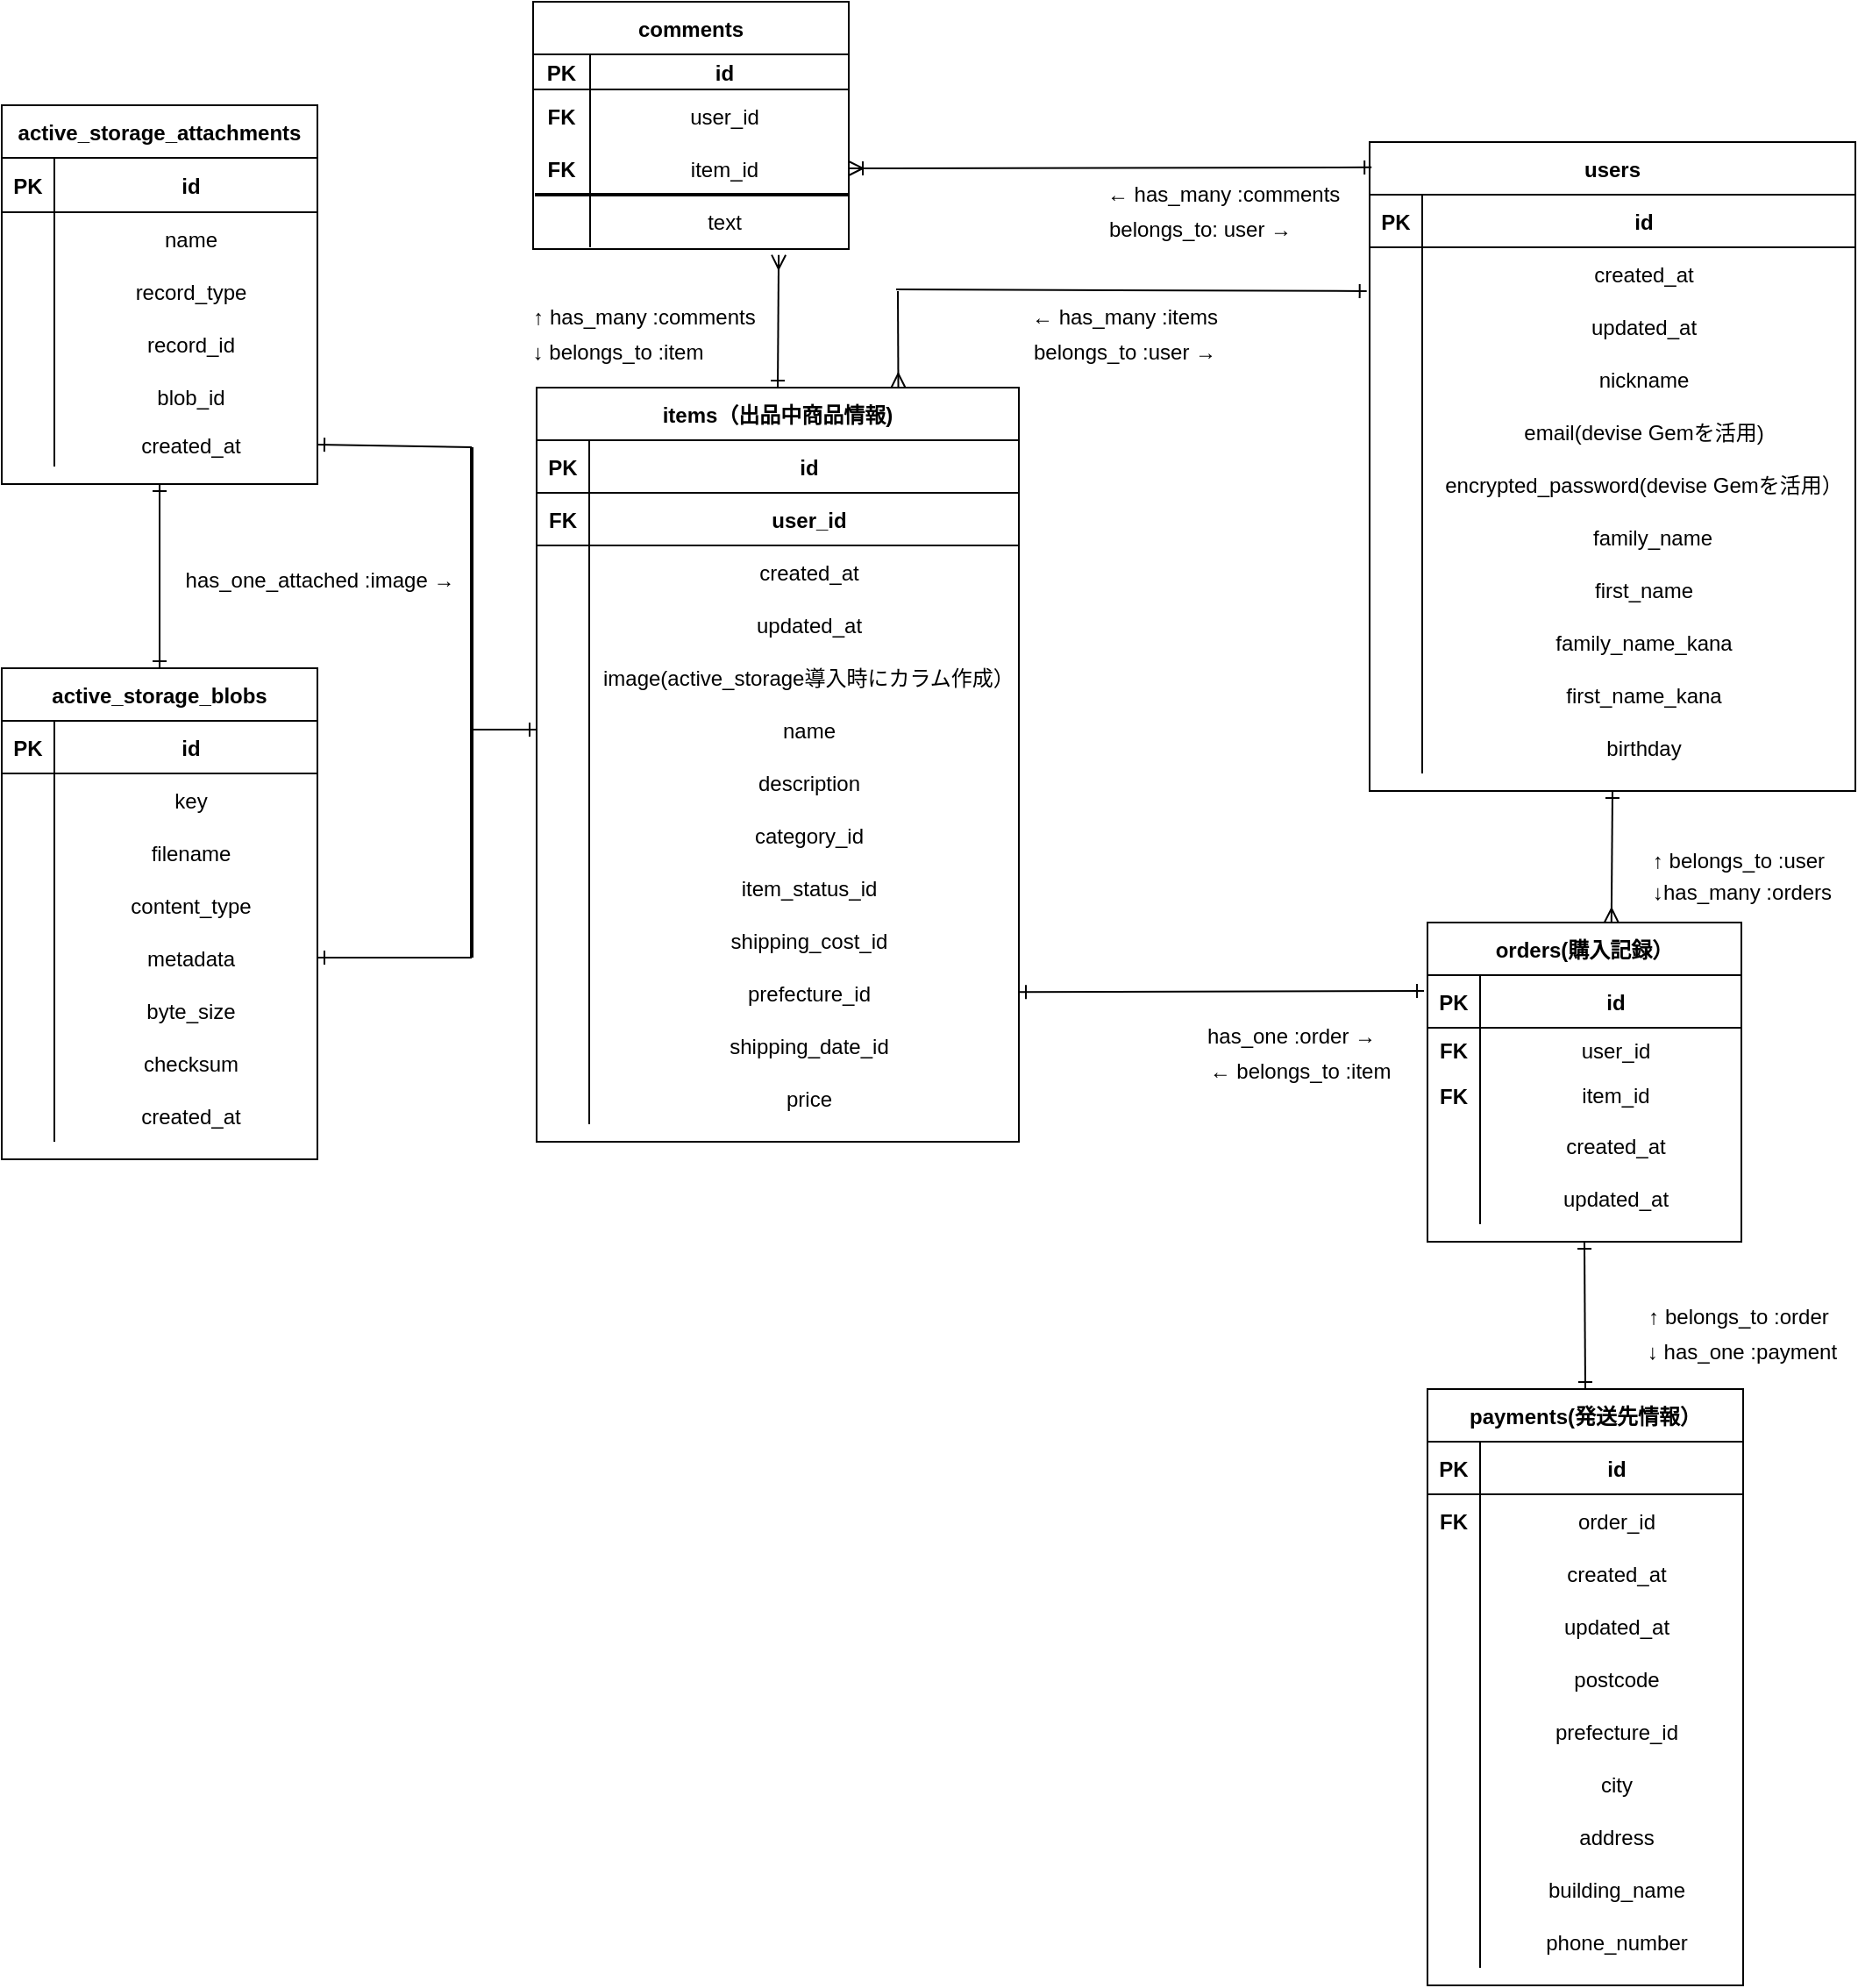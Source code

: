<mxfile>
    <diagram id="rEm4sAVdp0fAWNGO38r3" name="ページ1">
        <mxGraphModel dx="789" dy="761" grid="1" gridSize="10" guides="1" tooltips="1" connect="1" arrows="1" fold="1" page="1" pageScale="1" pageWidth="827" pageHeight="1169" math="0" shadow="0">
            <root>
                <mxCell id="0"/>
                <mxCell id="1" parent="0"/>
                <mxCell id="380" style="edgeStyle=none;html=1;exitX=0.5;exitY=1;exitDx=0;exitDy=0;entryX=0.5;entryY=0;entryDx=0;entryDy=0;fontFamily=Helvetica;fontSize=12;fontColor=default;startArrow=ERone;startFill=0;endArrow=ERone;endFill=0;strokeColor=default;" edge="1" parent="1" source="133" target="164">
                    <mxGeometry relative="1" as="geometry"/>
                </mxCell>
                <mxCell id="133" value="active_storage_attachments" style="shape=table;startSize=30;container=1;collapsible=1;childLayout=tableLayout;fixedRows=1;rowLines=0;fontStyle=1;align=center;resizeLast=1;glass=0;fontFamily=Helvetica;fontSize=12;fontColor=default;strokeColor=default;strokeWidth=1;fillColor=none;gradientColor=none;" vertex="1" parent="1">
                    <mxGeometry x="120" y="69" width="180" height="216" as="geometry"/>
                </mxCell>
                <mxCell id="134" value="" style="shape=partialRectangle;collapsible=0;dropTarget=0;pointerEvents=0;fillColor=none;top=0;left=0;bottom=1;right=0;points=[[0,0.5],[1,0.5]];portConstraint=eastwest;glass=0;fontFamily=Helvetica;fontSize=12;fontColor=default;strokeColor=default;strokeWidth=1;" vertex="1" parent="133">
                    <mxGeometry y="30" width="180" height="31" as="geometry"/>
                </mxCell>
                <mxCell id="135" value="PK" style="shape=partialRectangle;connectable=0;fillColor=none;top=0;left=0;bottom=0;right=0;fontStyle=1;overflow=hidden;glass=0;fontFamily=Helvetica;fontSize=12;fontColor=default;strokeColor=default;strokeWidth=1;align=center;" vertex="1" parent="134">
                    <mxGeometry width="30" height="31" as="geometry">
                        <mxRectangle width="30" height="31" as="alternateBounds"/>
                    </mxGeometry>
                </mxCell>
                <mxCell id="136" value="id" style="shape=partialRectangle;connectable=0;fillColor=none;top=0;left=0;bottom=0;right=0;align=center;spacingLeft=6;fontStyle=1;overflow=hidden;glass=0;fontFamily=Helvetica;fontSize=12;fontColor=default;strokeColor=default;strokeWidth=1;" vertex="1" parent="134">
                    <mxGeometry x="30" width="150" height="31" as="geometry">
                        <mxRectangle width="150" height="31" as="alternateBounds"/>
                    </mxGeometry>
                </mxCell>
                <mxCell id="137" value="" style="shape=partialRectangle;collapsible=0;dropTarget=0;pointerEvents=0;fillColor=none;top=0;left=0;bottom=0;right=0;points=[[0,0.5],[1,0.5]];portConstraint=eastwest;glass=0;fontFamily=Helvetica;fontSize=12;fontColor=default;strokeColor=default;strokeWidth=1;" vertex="1" parent="133">
                    <mxGeometry y="61" width="180" height="30" as="geometry"/>
                </mxCell>
                <mxCell id="138" value="" style="shape=partialRectangle;connectable=0;fillColor=none;top=0;left=0;bottom=0;right=0;editable=1;overflow=hidden;glass=0;fontFamily=Helvetica;fontSize=12;fontColor=default;strokeColor=default;strokeWidth=1;" vertex="1" parent="137">
                    <mxGeometry width="30" height="30" as="geometry">
                        <mxRectangle width="30" height="30" as="alternateBounds"/>
                    </mxGeometry>
                </mxCell>
                <mxCell id="139" value="name" style="shape=partialRectangle;connectable=0;fillColor=none;top=0;left=0;bottom=0;right=0;align=center;spacingLeft=6;overflow=hidden;glass=0;fontFamily=Helvetica;fontSize=12;fontColor=default;strokeColor=default;strokeWidth=1;" vertex="1" parent="137">
                    <mxGeometry x="30" width="150" height="30" as="geometry">
                        <mxRectangle width="150" height="30" as="alternateBounds"/>
                    </mxGeometry>
                </mxCell>
                <mxCell id="140" value="" style="shape=partialRectangle;collapsible=0;dropTarget=0;pointerEvents=0;fillColor=none;top=0;left=0;bottom=0;right=0;points=[[0,0.5],[1,0.5]];portConstraint=eastwest;glass=0;fontFamily=Helvetica;fontSize=12;fontColor=default;strokeColor=default;strokeWidth=1;" vertex="1" parent="133">
                    <mxGeometry y="91" width="180" height="30" as="geometry"/>
                </mxCell>
                <mxCell id="141" value="" style="shape=partialRectangle;connectable=0;fillColor=none;top=0;left=0;bottom=0;right=0;editable=1;overflow=hidden;glass=0;fontFamily=Helvetica;fontSize=12;fontColor=default;strokeColor=default;strokeWidth=1;" vertex="1" parent="140">
                    <mxGeometry width="30" height="30" as="geometry">
                        <mxRectangle width="30" height="30" as="alternateBounds"/>
                    </mxGeometry>
                </mxCell>
                <mxCell id="142" value="record_type" style="shape=partialRectangle;connectable=0;fillColor=none;top=0;left=0;bottom=0;right=0;align=center;spacingLeft=6;overflow=hidden;glass=0;fontFamily=Helvetica;fontSize=12;fontColor=default;strokeColor=default;strokeWidth=1;" vertex="1" parent="140">
                    <mxGeometry x="30" width="150" height="30" as="geometry">
                        <mxRectangle width="150" height="30" as="alternateBounds"/>
                    </mxGeometry>
                </mxCell>
                <mxCell id="158" style="shape=partialRectangle;collapsible=0;dropTarget=0;pointerEvents=0;fillColor=none;top=0;left=0;bottom=0;right=0;points=[[0,0.5],[1,0.5]];portConstraint=eastwest;glass=0;fontFamily=Helvetica;fontSize=12;fontColor=default;strokeColor=default;strokeWidth=1;" vertex="1" parent="133">
                    <mxGeometry y="121" width="180" height="30" as="geometry"/>
                </mxCell>
                <mxCell id="159" style="shape=partialRectangle;connectable=0;fillColor=none;top=0;left=0;bottom=0;right=0;editable=1;overflow=hidden;glass=0;fontFamily=Helvetica;fontSize=12;fontColor=default;strokeColor=default;strokeWidth=1;" vertex="1" parent="158">
                    <mxGeometry width="30" height="30" as="geometry">
                        <mxRectangle width="30" height="30" as="alternateBounds"/>
                    </mxGeometry>
                </mxCell>
                <mxCell id="160" value="record_id" style="shape=partialRectangle;connectable=0;fillColor=none;top=0;left=0;bottom=0;right=0;align=center;spacingLeft=6;overflow=hidden;glass=0;fontFamily=Helvetica;fontSize=12;fontColor=default;strokeColor=default;strokeWidth=1;" vertex="1" parent="158">
                    <mxGeometry x="30" width="150" height="30" as="geometry">
                        <mxRectangle width="150" height="30" as="alternateBounds"/>
                    </mxGeometry>
                </mxCell>
                <mxCell id="143" value="" style="shape=partialRectangle;collapsible=0;dropTarget=0;pointerEvents=0;fillColor=none;top=0;left=0;bottom=0;right=0;points=[[0,0.5],[1,0.5]];portConstraint=eastwest;glass=0;fontFamily=Helvetica;fontSize=12;fontColor=default;strokeColor=default;strokeWidth=1;" vertex="1" parent="133">
                    <mxGeometry y="151" width="180" height="30" as="geometry"/>
                </mxCell>
                <mxCell id="144" value="" style="shape=partialRectangle;connectable=0;fillColor=none;top=0;left=0;bottom=0;right=0;editable=1;overflow=hidden;glass=0;fontFamily=Helvetica;fontSize=12;fontColor=default;strokeColor=default;strokeWidth=1;" vertex="1" parent="143">
                    <mxGeometry width="30" height="30" as="geometry">
                        <mxRectangle width="30" height="30" as="alternateBounds"/>
                    </mxGeometry>
                </mxCell>
                <mxCell id="145" value="blob_id" style="shape=partialRectangle;connectable=0;fillColor=none;top=0;left=0;bottom=0;right=0;align=center;spacingLeft=6;overflow=hidden;glass=0;fontFamily=Helvetica;fontSize=12;fontColor=default;strokeColor=default;strokeWidth=1;" vertex="1" parent="143">
                    <mxGeometry x="30" width="150" height="30" as="geometry">
                        <mxRectangle width="150" height="30" as="alternateBounds"/>
                    </mxGeometry>
                </mxCell>
                <mxCell id="161" style="shape=partialRectangle;collapsible=0;dropTarget=0;pointerEvents=0;fillColor=none;top=0;left=0;bottom=0;right=0;points=[[0,0.5],[1,0.5]];portConstraint=eastwest;glass=0;fontFamily=Helvetica;fontSize=12;fontColor=default;strokeColor=default;strokeWidth=1;" vertex="1" parent="133">
                    <mxGeometry y="181" width="180" height="25" as="geometry"/>
                </mxCell>
                <mxCell id="162" style="shape=partialRectangle;connectable=0;fillColor=none;top=0;left=0;bottom=0;right=0;editable=1;overflow=hidden;glass=0;fontFamily=Helvetica;fontSize=12;fontColor=default;strokeColor=none;strokeWidth=1;" vertex="1" parent="161">
                    <mxGeometry width="30" height="25" as="geometry">
                        <mxRectangle width="30" height="25" as="alternateBounds"/>
                    </mxGeometry>
                </mxCell>
                <mxCell id="163" value="created_at" style="shape=partialRectangle;connectable=0;fillColor=none;top=0;left=0;bottom=0;right=0;align=center;spacingLeft=6;overflow=hidden;glass=0;fontFamily=Helvetica;fontSize=12;fontColor=default;strokeColor=default;strokeWidth=1;" vertex="1" parent="161">
                    <mxGeometry x="30" width="150" height="25" as="geometry">
                        <mxRectangle width="150" height="25" as="alternateBounds"/>
                    </mxGeometry>
                </mxCell>
                <mxCell id="164" value="active_storage_blobs" style="shape=table;startSize=30;container=1;collapsible=1;childLayout=tableLayout;fixedRows=1;rowLines=0;fontStyle=1;align=center;resizeLast=1;glass=0;fontFamily=Helvetica;fontSize=12;fontColor=default;strokeColor=default;strokeWidth=1;fillColor=none;gradientColor=none;" vertex="1" parent="1">
                    <mxGeometry x="120" y="390" width="180" height="280" as="geometry"/>
                </mxCell>
                <mxCell id="165" value="" style="shape=partialRectangle;collapsible=0;dropTarget=0;pointerEvents=0;fillColor=none;top=0;left=0;bottom=1;right=0;points=[[0,0.5],[1,0.5]];portConstraint=eastwest;glass=0;fontFamily=Helvetica;fontSize=12;fontColor=default;strokeColor=default;strokeWidth=1;" vertex="1" parent="164">
                    <mxGeometry y="30" width="180" height="30" as="geometry"/>
                </mxCell>
                <mxCell id="166" value="PK" style="shape=partialRectangle;connectable=0;fillColor=none;top=0;left=0;bottom=0;right=0;fontStyle=1;overflow=hidden;glass=0;fontFamily=Helvetica;fontSize=12;fontColor=default;strokeColor=default;strokeWidth=1;" vertex="1" parent="165">
                    <mxGeometry width="30" height="30" as="geometry">
                        <mxRectangle width="30" height="30" as="alternateBounds"/>
                    </mxGeometry>
                </mxCell>
                <mxCell id="167" value="id" style="shape=partialRectangle;connectable=0;fillColor=none;top=0;left=0;bottom=0;right=0;align=center;spacingLeft=6;fontStyle=1;overflow=hidden;glass=0;fontFamily=Helvetica;fontSize=12;fontColor=default;strokeColor=default;strokeWidth=1;" vertex="1" parent="165">
                    <mxGeometry x="30" width="150" height="30" as="geometry">
                        <mxRectangle width="150" height="30" as="alternateBounds"/>
                    </mxGeometry>
                </mxCell>
                <mxCell id="168" value="" style="shape=partialRectangle;collapsible=0;dropTarget=0;pointerEvents=0;fillColor=none;top=0;left=0;bottom=0;right=0;points=[[0,0.5],[1,0.5]];portConstraint=eastwest;glass=0;fontFamily=Helvetica;fontSize=12;fontColor=default;strokeColor=default;strokeWidth=1;" vertex="1" parent="164">
                    <mxGeometry y="60" width="180" height="30" as="geometry"/>
                </mxCell>
                <mxCell id="169" value="" style="shape=partialRectangle;connectable=0;fillColor=none;top=0;left=0;bottom=0;right=0;editable=1;overflow=hidden;glass=0;fontFamily=Helvetica;fontSize=12;fontColor=default;strokeColor=default;strokeWidth=1;" vertex="1" parent="168">
                    <mxGeometry width="30" height="30" as="geometry">
                        <mxRectangle width="30" height="30" as="alternateBounds"/>
                    </mxGeometry>
                </mxCell>
                <mxCell id="170" value="key" style="shape=partialRectangle;connectable=0;fillColor=none;top=0;left=0;bottom=0;right=0;align=center;spacingLeft=6;overflow=hidden;glass=0;fontFamily=Helvetica;fontSize=12;fontColor=default;strokeColor=default;strokeWidth=1;" vertex="1" parent="168">
                    <mxGeometry x="30" width="150" height="30" as="geometry">
                        <mxRectangle width="150" height="30" as="alternateBounds"/>
                    </mxGeometry>
                </mxCell>
                <mxCell id="174" value="" style="shape=partialRectangle;collapsible=0;dropTarget=0;pointerEvents=0;fillColor=none;top=0;left=0;bottom=0;right=0;points=[[0,0.5],[1,0.5]];portConstraint=eastwest;glass=0;fontFamily=Helvetica;fontSize=12;fontColor=default;strokeColor=default;strokeWidth=1;" vertex="1" parent="164">
                    <mxGeometry y="90" width="180" height="30" as="geometry"/>
                </mxCell>
                <mxCell id="175" value="" style="shape=partialRectangle;connectable=0;fillColor=none;top=0;left=0;bottom=0;right=0;editable=1;overflow=hidden;glass=0;fontFamily=Helvetica;fontSize=12;fontColor=default;strokeColor=default;strokeWidth=1;" vertex="1" parent="174">
                    <mxGeometry width="30" height="30" as="geometry">
                        <mxRectangle width="30" height="30" as="alternateBounds"/>
                    </mxGeometry>
                </mxCell>
                <mxCell id="176" value="filename" style="shape=partialRectangle;connectable=0;fillColor=none;top=0;left=0;bottom=0;right=0;align=center;spacingLeft=6;overflow=hidden;glass=0;fontFamily=Helvetica;fontSize=12;fontColor=default;strokeColor=default;strokeWidth=1;" vertex="1" parent="174">
                    <mxGeometry x="30" width="150" height="30" as="geometry">
                        <mxRectangle width="150" height="30" as="alternateBounds"/>
                    </mxGeometry>
                </mxCell>
                <mxCell id="177" style="shape=partialRectangle;collapsible=0;dropTarget=0;pointerEvents=0;fillColor=none;top=0;left=0;bottom=0;right=0;points=[[0,0.5],[1,0.5]];portConstraint=eastwest;glass=0;fontFamily=Helvetica;fontSize=12;fontColor=default;strokeColor=default;strokeWidth=1;" vertex="1" parent="164">
                    <mxGeometry y="120" width="180" height="30" as="geometry"/>
                </mxCell>
                <mxCell id="178" style="shape=partialRectangle;connectable=0;fillColor=none;top=0;left=0;bottom=0;right=0;editable=1;overflow=hidden;glass=0;fontFamily=Helvetica;fontSize=12;fontColor=default;strokeColor=default;strokeWidth=1;" vertex="1" parent="177">
                    <mxGeometry width="30" height="30" as="geometry">
                        <mxRectangle width="30" height="30" as="alternateBounds"/>
                    </mxGeometry>
                </mxCell>
                <mxCell id="179" value="content_type" style="shape=partialRectangle;connectable=0;fillColor=none;top=0;left=0;bottom=0;right=0;align=center;spacingLeft=6;overflow=hidden;glass=0;fontFamily=Helvetica;fontSize=12;fontColor=default;strokeColor=default;strokeWidth=1;" vertex="1" parent="177">
                    <mxGeometry x="30" width="150" height="30" as="geometry">
                        <mxRectangle width="150" height="30" as="alternateBounds"/>
                    </mxGeometry>
                </mxCell>
                <mxCell id="180" style="shape=partialRectangle;collapsible=0;dropTarget=0;pointerEvents=0;fillColor=none;top=0;left=0;bottom=0;right=0;points=[[0,0.5],[1,0.5]];portConstraint=eastwest;glass=0;fontFamily=Helvetica;fontSize=12;fontColor=default;strokeColor=default;strokeWidth=1;" vertex="1" parent="164">
                    <mxGeometry y="150" width="180" height="30" as="geometry"/>
                </mxCell>
                <mxCell id="181" style="shape=partialRectangle;connectable=0;fillColor=none;top=0;left=0;bottom=0;right=0;editable=1;overflow=hidden;glass=0;fontFamily=Helvetica;fontSize=12;fontColor=default;strokeColor=default;strokeWidth=1;" vertex="1" parent="180">
                    <mxGeometry width="30" height="30" as="geometry">
                        <mxRectangle width="30" height="30" as="alternateBounds"/>
                    </mxGeometry>
                </mxCell>
                <mxCell id="182" value="metadata" style="shape=partialRectangle;connectable=0;fillColor=none;top=0;left=0;bottom=0;right=0;align=center;spacingLeft=6;overflow=hidden;glass=0;fontFamily=Helvetica;fontSize=12;fontColor=default;strokeColor=default;strokeWidth=1;" vertex="1" parent="180">
                    <mxGeometry x="30" width="150" height="30" as="geometry">
                        <mxRectangle width="150" height="30" as="alternateBounds"/>
                    </mxGeometry>
                </mxCell>
                <mxCell id="183" style="shape=partialRectangle;collapsible=0;dropTarget=0;pointerEvents=0;fillColor=none;top=0;left=0;bottom=0;right=0;points=[[0,0.5],[1,0.5]];portConstraint=eastwest;glass=0;fontFamily=Helvetica;fontSize=12;fontColor=default;strokeColor=default;strokeWidth=1;" vertex="1" parent="164">
                    <mxGeometry y="180" width="180" height="30" as="geometry"/>
                </mxCell>
                <mxCell id="184" style="shape=partialRectangle;connectable=0;fillColor=none;top=0;left=0;bottom=0;right=0;editable=1;overflow=hidden;glass=0;fontFamily=Helvetica;fontSize=12;fontColor=default;strokeColor=default;strokeWidth=1;" vertex="1" parent="183">
                    <mxGeometry width="30" height="30" as="geometry">
                        <mxRectangle width="30" height="30" as="alternateBounds"/>
                    </mxGeometry>
                </mxCell>
                <mxCell id="185" value="byte_size" style="shape=partialRectangle;connectable=0;fillColor=none;top=0;left=0;bottom=0;right=0;align=center;spacingLeft=6;overflow=hidden;glass=0;fontFamily=Helvetica;fontSize=12;fontColor=default;strokeColor=default;strokeWidth=1;" vertex="1" parent="183">
                    <mxGeometry x="30" width="150" height="30" as="geometry">
                        <mxRectangle width="150" height="30" as="alternateBounds"/>
                    </mxGeometry>
                </mxCell>
                <mxCell id="186" style="shape=partialRectangle;collapsible=0;dropTarget=0;pointerEvents=0;fillColor=none;top=0;left=0;bottom=0;right=0;points=[[0,0.5],[1,0.5]];portConstraint=eastwest;glass=0;fontFamily=Helvetica;fontSize=12;fontColor=default;strokeColor=default;strokeWidth=1;" vertex="1" parent="164">
                    <mxGeometry y="210" width="180" height="30" as="geometry"/>
                </mxCell>
                <mxCell id="187" style="shape=partialRectangle;connectable=0;fillColor=none;top=0;left=0;bottom=0;right=0;editable=1;overflow=hidden;glass=0;fontFamily=Helvetica;fontSize=12;fontColor=default;strokeColor=default;strokeWidth=1;" vertex="1" parent="186">
                    <mxGeometry width="30" height="30" as="geometry">
                        <mxRectangle width="30" height="30" as="alternateBounds"/>
                    </mxGeometry>
                </mxCell>
                <mxCell id="188" value="checksum" style="shape=partialRectangle;connectable=0;fillColor=none;top=0;left=0;bottom=0;right=0;align=center;spacingLeft=6;overflow=hidden;glass=0;fontFamily=Helvetica;fontSize=12;fontColor=default;strokeColor=default;strokeWidth=1;" vertex="1" parent="186">
                    <mxGeometry x="30" width="150" height="30" as="geometry">
                        <mxRectangle width="150" height="30" as="alternateBounds"/>
                    </mxGeometry>
                </mxCell>
                <mxCell id="189" style="shape=partialRectangle;collapsible=0;dropTarget=0;pointerEvents=0;fillColor=none;top=0;left=0;bottom=0;right=0;points=[[0,0.5],[1,0.5]];portConstraint=eastwest;glass=0;fontFamily=Helvetica;fontSize=12;fontColor=default;strokeColor=default;strokeWidth=1;" vertex="1" parent="164">
                    <mxGeometry y="240" width="180" height="30" as="geometry"/>
                </mxCell>
                <mxCell id="190" style="shape=partialRectangle;connectable=0;fillColor=none;top=0;left=0;bottom=0;right=0;editable=1;overflow=hidden;glass=0;fontFamily=Helvetica;fontSize=12;fontColor=default;strokeColor=default;strokeWidth=1;" vertex="1" parent="189">
                    <mxGeometry width="30" height="30" as="geometry">
                        <mxRectangle width="30" height="30" as="alternateBounds"/>
                    </mxGeometry>
                </mxCell>
                <mxCell id="191" value="created_at" style="shape=partialRectangle;connectable=0;fillColor=none;top=0;left=0;bottom=0;right=0;align=center;spacingLeft=6;overflow=hidden;glass=0;fontFamily=Helvetica;fontSize=12;fontColor=default;strokeColor=default;strokeWidth=1;" vertex="1" parent="189">
                    <mxGeometry x="30" width="150" height="30" as="geometry">
                        <mxRectangle width="150" height="30" as="alternateBounds"/>
                    </mxGeometry>
                </mxCell>
                <mxCell id="419" style="edgeStyle=none;html=1;exitX=0.75;exitY=0;exitDx=0;exitDy=0;fontFamily=Helvetica;fontSize=12;fontColor=default;startArrow=ERmany;startFill=0;endArrow=none;endFill=0;strokeColor=default;" edge="1" parent="1" source="193">
                    <mxGeometry relative="1" as="geometry">
                        <mxPoint x="631" y="175" as="targetPoint"/>
                    </mxGeometry>
                </mxCell>
                <mxCell id="420" style="edgeStyle=none;html=1;exitX=0.5;exitY=0;exitDx=0;exitDy=0;entryX=0.778;entryY=1.144;entryDx=0;entryDy=0;entryPerimeter=0;fontFamily=Helvetica;fontSize=12;fontColor=default;startArrow=ERone;startFill=0;endArrow=ERmany;endFill=0;strokeColor=default;" edge="1" parent="1" source="193" target="395">
                    <mxGeometry relative="1" as="geometry"/>
                </mxCell>
                <mxCell id="193" value="items（出品中商品情報)" style="shape=table;startSize=30;container=1;collapsible=1;childLayout=tableLayout;fixedRows=1;rowLines=0;fontStyle=1;align=center;resizeLast=1;glass=0;fontFamily=Helvetica;fontSize=12;fontColor=default;strokeColor=default;strokeWidth=1;fillColor=none;gradientColor=none;" vertex="1" parent="1">
                    <mxGeometry x="425" y="230" width="275" height="430" as="geometry"/>
                </mxCell>
                <mxCell id="194" value="" style="shape=partialRectangle;collapsible=0;dropTarget=0;pointerEvents=0;fillColor=none;top=0;left=0;bottom=1;right=0;points=[[0,0.5],[1,0.5]];portConstraint=eastwest;glass=0;fontFamily=Helvetica;fontSize=12;fontColor=default;strokeColor=default;strokeWidth=1;" vertex="1" parent="193">
                    <mxGeometry y="30" width="275" height="30" as="geometry"/>
                </mxCell>
                <mxCell id="195" value="PK" style="shape=partialRectangle;connectable=0;fillColor=none;top=0;left=0;bottom=0;right=0;fontStyle=1;overflow=hidden;glass=0;fontFamily=Helvetica;fontSize=12;fontColor=default;strokeColor=default;strokeWidth=1;" vertex="1" parent="194">
                    <mxGeometry width="30" height="30" as="geometry">
                        <mxRectangle width="30" height="30" as="alternateBounds"/>
                    </mxGeometry>
                </mxCell>
                <mxCell id="196" value="id" style="shape=partialRectangle;connectable=0;fillColor=none;top=0;left=0;bottom=0;right=0;align=center;spacingLeft=6;fontStyle=1;overflow=hidden;glass=0;fontFamily=Helvetica;fontSize=12;fontColor=default;strokeColor=default;strokeWidth=1;" vertex="1" parent="194">
                    <mxGeometry x="30" width="245" height="30" as="geometry">
                        <mxRectangle width="245" height="30" as="alternateBounds"/>
                    </mxGeometry>
                </mxCell>
                <mxCell id="207" value="" style="shape=partialRectangle;collapsible=0;dropTarget=0;pointerEvents=0;fillColor=none;top=0;left=0;bottom=1;right=0;points=[[0,0.5],[1,0.5]];portConstraint=eastwest;glass=0;fontFamily=Helvetica;fontSize=12;fontColor=default;strokeColor=default;strokeWidth=1;" vertex="1" parent="193">
                    <mxGeometry y="60" width="275" height="30" as="geometry"/>
                </mxCell>
                <mxCell id="208" value="FK" style="shape=partialRectangle;connectable=0;fillColor=none;top=0;left=0;bottom=0;right=0;fontStyle=1;overflow=hidden;glass=0;fontFamily=Helvetica;fontSize=12;fontColor=default;strokeColor=default;strokeWidth=1;" vertex="1" parent="207">
                    <mxGeometry width="30" height="30" as="geometry">
                        <mxRectangle width="30" height="30" as="alternateBounds"/>
                    </mxGeometry>
                </mxCell>
                <mxCell id="209" value="user_id" style="shape=partialRectangle;connectable=0;fillColor=none;top=0;left=0;bottom=0;right=0;align=center;spacingLeft=6;fontStyle=1;overflow=hidden;glass=0;fontFamily=Helvetica;fontSize=12;fontColor=default;strokeColor=default;strokeWidth=1;" vertex="1" parent="207">
                    <mxGeometry x="30" width="245" height="30" as="geometry">
                        <mxRectangle width="245" height="30" as="alternateBounds"/>
                    </mxGeometry>
                </mxCell>
                <mxCell id="197" value="" style="shape=partialRectangle;collapsible=0;dropTarget=0;pointerEvents=0;fillColor=none;top=0;left=0;bottom=0;right=0;points=[[0,0.5],[1,0.5]];portConstraint=eastwest;glass=0;fontFamily=Helvetica;fontSize=12;fontColor=default;strokeColor=default;strokeWidth=1;" vertex="1" parent="193">
                    <mxGeometry y="90" width="275" height="30" as="geometry"/>
                </mxCell>
                <mxCell id="198" value="" style="shape=partialRectangle;connectable=0;fillColor=none;top=0;left=0;bottom=0;right=0;editable=1;overflow=hidden;glass=0;fontFamily=Helvetica;fontSize=12;fontColor=default;strokeColor=default;strokeWidth=1;" vertex="1" parent="197">
                    <mxGeometry width="30" height="30" as="geometry">
                        <mxRectangle width="30" height="30" as="alternateBounds"/>
                    </mxGeometry>
                </mxCell>
                <mxCell id="199" value="created_at" style="shape=partialRectangle;connectable=0;fillColor=none;top=0;left=0;bottom=0;right=0;align=center;spacingLeft=6;overflow=hidden;glass=0;fontFamily=Helvetica;fontSize=12;fontColor=default;strokeColor=default;strokeWidth=1;" vertex="1" parent="197">
                    <mxGeometry x="30" width="245" height="30" as="geometry">
                        <mxRectangle width="245" height="30" as="alternateBounds"/>
                    </mxGeometry>
                </mxCell>
                <mxCell id="200" value="" style="shape=partialRectangle;collapsible=0;dropTarget=0;pointerEvents=0;fillColor=none;top=0;left=0;bottom=0;right=0;points=[[0,0.5],[1,0.5]];portConstraint=eastwest;glass=0;fontFamily=Helvetica;fontSize=12;fontColor=default;strokeColor=default;strokeWidth=1;" vertex="1" parent="193">
                    <mxGeometry y="120" width="275" height="30" as="geometry"/>
                </mxCell>
                <mxCell id="201" value="" style="shape=partialRectangle;connectable=0;fillColor=none;top=0;left=0;bottom=0;right=0;editable=1;overflow=hidden;glass=0;fontFamily=Helvetica;fontSize=12;fontColor=default;strokeColor=default;strokeWidth=1;" vertex="1" parent="200">
                    <mxGeometry width="30" height="30" as="geometry">
                        <mxRectangle width="30" height="30" as="alternateBounds"/>
                    </mxGeometry>
                </mxCell>
                <mxCell id="202" value="updated_at" style="shape=partialRectangle;connectable=0;fillColor=none;top=0;left=0;bottom=0;right=0;align=center;spacingLeft=6;overflow=hidden;glass=0;fontFamily=Helvetica;fontSize=12;fontColor=default;strokeColor=default;strokeWidth=1;" vertex="1" parent="200">
                    <mxGeometry x="30" width="245" height="30" as="geometry">
                        <mxRectangle width="245" height="30" as="alternateBounds"/>
                    </mxGeometry>
                </mxCell>
                <mxCell id="203" value="" style="shape=partialRectangle;collapsible=0;dropTarget=0;pointerEvents=0;fillColor=none;top=0;left=0;bottom=0;right=0;points=[[0,0.5],[1,0.5]];portConstraint=eastwest;glass=0;fontFamily=Helvetica;fontSize=12;fontColor=default;strokeColor=default;strokeWidth=1;" vertex="1" parent="193">
                    <mxGeometry y="150" width="275" height="30" as="geometry"/>
                </mxCell>
                <mxCell id="204" value="" style="shape=partialRectangle;connectable=0;fillColor=none;top=0;left=0;bottom=0;right=0;editable=1;overflow=hidden;glass=0;fontFamily=Helvetica;fontSize=12;fontColor=default;strokeColor=default;strokeWidth=1;" vertex="1" parent="203">
                    <mxGeometry width="30" height="30" as="geometry">
                        <mxRectangle width="30" height="30" as="alternateBounds"/>
                    </mxGeometry>
                </mxCell>
                <mxCell id="205" value="image(active_storage導入時にカラム作成）" style="shape=partialRectangle;connectable=0;fillColor=none;top=0;left=0;bottom=0;right=0;align=left;spacingLeft=6;overflow=hidden;glass=0;fontFamily=Helvetica;fontSize=12;fontColor=default;strokeColor=default;strokeWidth=1;" vertex="1" parent="203">
                    <mxGeometry x="30" width="245" height="30" as="geometry">
                        <mxRectangle width="245" height="30" as="alternateBounds"/>
                    </mxGeometry>
                </mxCell>
                <mxCell id="210" style="shape=partialRectangle;collapsible=0;dropTarget=0;pointerEvents=0;fillColor=none;top=0;left=0;bottom=0;right=0;points=[[0,0.5],[1,0.5]];portConstraint=eastwest;glass=0;fontFamily=Helvetica;fontSize=12;fontColor=default;strokeColor=default;strokeWidth=1;" vertex="1" parent="193">
                    <mxGeometry y="180" width="275" height="30" as="geometry"/>
                </mxCell>
                <mxCell id="211" style="shape=partialRectangle;connectable=0;fillColor=none;top=0;left=0;bottom=0;right=0;editable=1;overflow=hidden;glass=0;fontFamily=Helvetica;fontSize=12;fontColor=default;strokeColor=default;strokeWidth=1;" vertex="1" parent="210">
                    <mxGeometry width="30" height="30" as="geometry">
                        <mxRectangle width="30" height="30" as="alternateBounds"/>
                    </mxGeometry>
                </mxCell>
                <mxCell id="212" value="name" style="shape=partialRectangle;connectable=0;fillColor=none;top=0;left=0;bottom=0;right=0;align=center;spacingLeft=6;overflow=hidden;glass=0;fontFamily=Helvetica;fontSize=12;fontColor=default;strokeColor=default;strokeWidth=1;" vertex="1" parent="210">
                    <mxGeometry x="30" width="245" height="30" as="geometry">
                        <mxRectangle width="245" height="30" as="alternateBounds"/>
                    </mxGeometry>
                </mxCell>
                <mxCell id="213" style="shape=partialRectangle;collapsible=0;dropTarget=0;pointerEvents=0;fillColor=none;top=0;left=0;bottom=0;right=0;points=[[0,0.5],[1,0.5]];portConstraint=eastwest;glass=0;fontFamily=Helvetica;fontSize=12;fontColor=default;strokeColor=default;strokeWidth=1;" vertex="1" parent="193">
                    <mxGeometry y="210" width="275" height="30" as="geometry"/>
                </mxCell>
                <mxCell id="214" style="shape=partialRectangle;connectable=0;fillColor=none;top=0;left=0;bottom=0;right=0;editable=1;overflow=hidden;glass=0;fontFamily=Helvetica;fontSize=12;fontColor=default;strokeColor=default;strokeWidth=1;" vertex="1" parent="213">
                    <mxGeometry width="30" height="30" as="geometry">
                        <mxRectangle width="30" height="30" as="alternateBounds"/>
                    </mxGeometry>
                </mxCell>
                <mxCell id="215" value="description" style="shape=partialRectangle;connectable=0;fillColor=none;top=0;left=0;bottom=0;right=0;align=center;spacingLeft=6;overflow=hidden;glass=0;fontFamily=Helvetica;fontSize=12;fontColor=default;strokeColor=default;strokeWidth=1;" vertex="1" parent="213">
                    <mxGeometry x="30" width="245" height="30" as="geometry">
                        <mxRectangle width="245" height="30" as="alternateBounds"/>
                    </mxGeometry>
                </mxCell>
                <mxCell id="216" style="shape=partialRectangle;collapsible=0;dropTarget=0;pointerEvents=0;fillColor=none;top=0;left=0;bottom=0;right=0;points=[[0,0.5],[1,0.5]];portConstraint=eastwest;glass=0;fontFamily=Helvetica;fontSize=12;fontColor=default;strokeColor=default;strokeWidth=1;" vertex="1" parent="193">
                    <mxGeometry y="240" width="275" height="30" as="geometry"/>
                </mxCell>
                <mxCell id="217" style="shape=partialRectangle;connectable=0;fillColor=none;top=0;left=0;bottom=0;right=0;editable=1;overflow=hidden;glass=0;fontFamily=Helvetica;fontSize=12;fontColor=default;strokeColor=default;strokeWidth=1;" vertex="1" parent="216">
                    <mxGeometry width="30" height="30" as="geometry">
                        <mxRectangle width="30" height="30" as="alternateBounds"/>
                    </mxGeometry>
                </mxCell>
                <mxCell id="218" value="category_id" style="shape=partialRectangle;connectable=0;fillColor=none;top=0;left=0;bottom=0;right=0;align=center;spacingLeft=6;overflow=hidden;glass=0;fontFamily=Helvetica;fontSize=12;fontColor=default;strokeColor=default;strokeWidth=1;" vertex="1" parent="216">
                    <mxGeometry x="30" width="245" height="30" as="geometry">
                        <mxRectangle width="245" height="30" as="alternateBounds"/>
                    </mxGeometry>
                </mxCell>
                <mxCell id="219" style="shape=partialRectangle;collapsible=0;dropTarget=0;pointerEvents=0;fillColor=none;top=0;left=0;bottom=0;right=0;points=[[0,0.5],[1,0.5]];portConstraint=eastwest;glass=0;fontFamily=Helvetica;fontSize=12;fontColor=default;strokeColor=default;strokeWidth=1;" vertex="1" parent="193">
                    <mxGeometry y="270" width="275" height="30" as="geometry"/>
                </mxCell>
                <mxCell id="220" style="shape=partialRectangle;connectable=0;fillColor=none;top=0;left=0;bottom=0;right=0;editable=1;overflow=hidden;glass=0;fontFamily=Helvetica;fontSize=12;fontColor=default;strokeColor=default;strokeWidth=1;" vertex="1" parent="219">
                    <mxGeometry width="30" height="30" as="geometry">
                        <mxRectangle width="30" height="30" as="alternateBounds"/>
                    </mxGeometry>
                </mxCell>
                <mxCell id="221" value="item_status_id" style="shape=partialRectangle;connectable=0;fillColor=none;top=0;left=0;bottom=0;right=0;align=center;spacingLeft=6;overflow=hidden;glass=0;fontFamily=Helvetica;fontSize=12;fontColor=default;strokeColor=default;strokeWidth=1;" vertex="1" parent="219">
                    <mxGeometry x="30" width="245" height="30" as="geometry">
                        <mxRectangle width="245" height="30" as="alternateBounds"/>
                    </mxGeometry>
                </mxCell>
                <mxCell id="222" style="shape=partialRectangle;collapsible=0;dropTarget=0;pointerEvents=0;fillColor=none;top=0;left=0;bottom=0;right=0;points=[[0,0.5],[1,0.5]];portConstraint=eastwest;glass=0;fontFamily=Helvetica;fontSize=12;fontColor=default;strokeColor=default;strokeWidth=1;" vertex="1" parent="193">
                    <mxGeometry y="300" width="275" height="30" as="geometry"/>
                </mxCell>
                <mxCell id="223" style="shape=partialRectangle;connectable=0;fillColor=none;top=0;left=0;bottom=0;right=0;editable=1;overflow=hidden;glass=0;fontFamily=Helvetica;fontSize=12;fontColor=default;strokeColor=default;strokeWidth=1;" vertex="1" parent="222">
                    <mxGeometry width="30" height="30" as="geometry">
                        <mxRectangle width="30" height="30" as="alternateBounds"/>
                    </mxGeometry>
                </mxCell>
                <mxCell id="224" value="shipping_cost_id" style="shape=partialRectangle;connectable=0;fillColor=none;top=0;left=0;bottom=0;right=0;align=center;spacingLeft=6;overflow=hidden;glass=0;fontFamily=Helvetica;fontSize=12;fontColor=default;strokeColor=default;strokeWidth=1;" vertex="1" parent="222">
                    <mxGeometry x="30" width="245" height="30" as="geometry">
                        <mxRectangle width="245" height="30" as="alternateBounds"/>
                    </mxGeometry>
                </mxCell>
                <mxCell id="225" style="shape=partialRectangle;collapsible=0;dropTarget=0;pointerEvents=0;fillColor=none;top=0;left=0;bottom=0;right=0;points=[[0,0.5],[1,0.5]];portConstraint=eastwest;glass=0;fontFamily=Helvetica;fontSize=12;fontColor=default;strokeColor=default;strokeWidth=1;" vertex="1" parent="193">
                    <mxGeometry y="330" width="275" height="30" as="geometry"/>
                </mxCell>
                <mxCell id="226" style="shape=partialRectangle;connectable=0;fillColor=none;top=0;left=0;bottom=0;right=0;editable=1;overflow=hidden;glass=0;fontFamily=Helvetica;fontSize=12;fontColor=default;strokeColor=default;strokeWidth=1;" vertex="1" parent="225">
                    <mxGeometry width="30" height="30" as="geometry">
                        <mxRectangle width="30" height="30" as="alternateBounds"/>
                    </mxGeometry>
                </mxCell>
                <mxCell id="227" value="prefecture_id" style="shape=partialRectangle;connectable=0;fillColor=none;top=0;left=0;bottom=0;right=0;align=center;spacingLeft=6;overflow=hidden;glass=0;fontFamily=Helvetica;fontSize=12;fontColor=default;strokeColor=default;strokeWidth=1;" vertex="1" parent="225">
                    <mxGeometry x="30" width="245" height="30" as="geometry">
                        <mxRectangle width="245" height="30" as="alternateBounds"/>
                    </mxGeometry>
                </mxCell>
                <mxCell id="231" style="shape=partialRectangle;collapsible=0;dropTarget=0;pointerEvents=0;fillColor=none;top=0;left=0;bottom=0;right=0;points=[[0,0.5],[1,0.5]];portConstraint=eastwest;glass=0;fontFamily=Helvetica;fontSize=12;fontColor=default;strokeColor=default;strokeWidth=1;" vertex="1" parent="193">
                    <mxGeometry y="360" width="275" height="30" as="geometry"/>
                </mxCell>
                <mxCell id="232" style="shape=partialRectangle;connectable=0;fillColor=none;top=0;left=0;bottom=0;right=0;editable=1;overflow=hidden;glass=0;fontFamily=Helvetica;fontSize=12;fontColor=default;strokeColor=default;strokeWidth=1;" vertex="1" parent="231">
                    <mxGeometry width="30" height="30" as="geometry">
                        <mxRectangle width="30" height="30" as="alternateBounds"/>
                    </mxGeometry>
                </mxCell>
                <mxCell id="233" value="shipping_date_id" style="shape=partialRectangle;connectable=0;fillColor=none;top=0;left=0;bottom=0;right=0;align=center;spacingLeft=6;overflow=hidden;glass=0;fontFamily=Helvetica;fontSize=12;fontColor=default;strokeColor=default;strokeWidth=1;" vertex="1" parent="231">
                    <mxGeometry x="30" width="245" height="30" as="geometry">
                        <mxRectangle width="245" height="30" as="alternateBounds"/>
                    </mxGeometry>
                </mxCell>
                <mxCell id="228" style="shape=partialRectangle;collapsible=0;dropTarget=0;pointerEvents=0;fillColor=none;top=0;left=0;bottom=0;right=0;points=[[0,0.5],[1,0.5]];portConstraint=eastwest;glass=0;fontFamily=Helvetica;fontSize=12;fontColor=default;strokeColor=default;strokeWidth=1;" vertex="1" parent="193">
                    <mxGeometry y="390" width="275" height="30" as="geometry"/>
                </mxCell>
                <mxCell id="229" style="shape=partialRectangle;connectable=0;fillColor=none;top=0;left=0;bottom=0;right=0;editable=1;overflow=hidden;glass=0;fontFamily=Helvetica;fontSize=12;fontColor=default;strokeColor=default;strokeWidth=1;" vertex="1" parent="228">
                    <mxGeometry width="30" height="30" as="geometry">
                        <mxRectangle width="30" height="30" as="alternateBounds"/>
                    </mxGeometry>
                </mxCell>
                <mxCell id="230" value="price" style="shape=partialRectangle;connectable=0;fillColor=none;top=0;left=0;bottom=0;right=0;align=center;spacingLeft=6;overflow=hidden;glass=0;fontFamily=Helvetica;fontSize=12;fontColor=default;strokeColor=default;strokeWidth=1;" vertex="1" parent="228">
                    <mxGeometry x="30" width="245" height="30" as="geometry">
                        <mxRectangle width="245" height="30" as="alternateBounds"/>
                    </mxGeometry>
                </mxCell>
                <mxCell id="234" style="edgeStyle=none;html=1;exitX=1;exitY=0.5;exitDx=0;exitDy=0;fontFamily=Helvetica;fontSize=12;fontColor=default;startArrow=none;startFill=0;endArrow=ERone;endFill=0;strokeColor=none;" edge="1" parent="1" source="374">
                    <mxGeometry relative="1" as="geometry">
                        <mxPoint x="200" y="205" as="targetPoint"/>
                        <Array as="points">
                            <mxPoint x="240" y="420"/>
                            <mxPoint x="240" y="205"/>
                        </Array>
                    </mxGeometry>
                </mxCell>
                <mxCell id="331" style="edgeStyle=none;html=1;exitX=0.5;exitY=1;exitDx=0;exitDy=0;entryX=0.586;entryY=0;entryDx=0;entryDy=0;entryPerimeter=0;fontFamily=Helvetica;fontSize=12;fontColor=default;startArrow=ERone;startFill=0;endArrow=ERmany;endFill=0;strokeColor=default;" edge="1" parent="1" source="239" target="273">
                    <mxGeometry relative="1" as="geometry"/>
                </mxCell>
                <mxCell id="239" value="users" style="shape=table;startSize=30;container=1;collapsible=1;childLayout=tableLayout;fixedRows=1;rowLines=0;fontStyle=1;align=center;resizeLast=1;glass=0;fontFamily=Helvetica;fontSize=12;fontColor=default;strokeColor=default;strokeWidth=1;fillColor=none;gradientColor=none;" vertex="1" parent="1">
                    <mxGeometry x="900" y="90" width="277" height="370" as="geometry"/>
                </mxCell>
                <mxCell id="240" value="" style="shape=partialRectangle;collapsible=0;dropTarget=0;pointerEvents=0;fillColor=none;top=0;left=0;bottom=1;right=0;points=[[0,0.5],[1,0.5]];portConstraint=eastwest;glass=0;fontFamily=Helvetica;fontSize=12;fontColor=default;strokeColor=default;strokeWidth=1;" vertex="1" parent="239">
                    <mxGeometry y="30" width="277" height="30" as="geometry"/>
                </mxCell>
                <mxCell id="241" value="PK" style="shape=partialRectangle;connectable=0;fillColor=none;top=0;left=0;bottom=0;right=0;fontStyle=1;overflow=hidden;glass=0;fontFamily=Helvetica;fontSize=12;fontColor=default;strokeColor=default;strokeWidth=1;" vertex="1" parent="240">
                    <mxGeometry width="30" height="30" as="geometry">
                        <mxRectangle width="30" height="30" as="alternateBounds"/>
                    </mxGeometry>
                </mxCell>
                <mxCell id="242" value="id" style="shape=partialRectangle;connectable=0;fillColor=none;top=0;left=0;bottom=0;right=0;align=center;spacingLeft=6;fontStyle=1;overflow=hidden;glass=0;fontFamily=Helvetica;fontSize=12;fontColor=default;strokeColor=default;strokeWidth=1;" vertex="1" parent="240">
                    <mxGeometry x="30" width="247" height="30" as="geometry">
                        <mxRectangle width="247" height="30" as="alternateBounds"/>
                    </mxGeometry>
                </mxCell>
                <mxCell id="243" value="" style="shape=partialRectangle;collapsible=0;dropTarget=0;pointerEvents=0;fillColor=none;top=0;left=0;bottom=0;right=0;points=[[0,0.5],[1,0.5]];portConstraint=eastwest;glass=0;fontFamily=Helvetica;fontSize=12;fontColor=default;strokeColor=default;strokeWidth=1;" vertex="1" parent="239">
                    <mxGeometry y="60" width="277" height="30" as="geometry"/>
                </mxCell>
                <mxCell id="244" value="" style="shape=partialRectangle;connectable=0;fillColor=none;top=0;left=0;bottom=0;right=0;editable=1;overflow=hidden;glass=0;fontFamily=Helvetica;fontSize=12;fontColor=default;strokeColor=default;strokeWidth=1;" vertex="1" parent="243">
                    <mxGeometry width="30" height="30" as="geometry">
                        <mxRectangle width="30" height="30" as="alternateBounds"/>
                    </mxGeometry>
                </mxCell>
                <mxCell id="245" value="created_at" style="shape=partialRectangle;connectable=0;fillColor=none;top=0;left=0;bottom=0;right=0;align=center;spacingLeft=6;overflow=hidden;glass=0;fontFamily=Helvetica;fontSize=12;fontColor=default;strokeColor=default;strokeWidth=1;" vertex="1" parent="243">
                    <mxGeometry x="30" width="247" height="30" as="geometry">
                        <mxRectangle width="247" height="30" as="alternateBounds"/>
                    </mxGeometry>
                </mxCell>
                <mxCell id="246" value="" style="shape=partialRectangle;collapsible=0;dropTarget=0;pointerEvents=0;fillColor=none;top=0;left=0;bottom=0;right=0;points=[[0,0.5],[1,0.5]];portConstraint=eastwest;glass=0;fontFamily=Helvetica;fontSize=12;fontColor=default;strokeColor=default;strokeWidth=1;" vertex="1" parent="239">
                    <mxGeometry y="90" width="277" height="30" as="geometry"/>
                </mxCell>
                <mxCell id="247" value="" style="shape=partialRectangle;connectable=0;fillColor=none;top=0;left=0;bottom=0;right=0;editable=1;overflow=hidden;glass=0;fontFamily=Helvetica;fontSize=12;fontColor=default;strokeColor=default;strokeWidth=1;" vertex="1" parent="246">
                    <mxGeometry width="30" height="30" as="geometry">
                        <mxRectangle width="30" height="30" as="alternateBounds"/>
                    </mxGeometry>
                </mxCell>
                <mxCell id="248" value="updated_at" style="shape=partialRectangle;connectable=0;fillColor=none;top=0;left=0;bottom=0;right=0;align=center;spacingLeft=6;overflow=hidden;glass=0;fontFamily=Helvetica;fontSize=12;fontColor=default;strokeColor=default;strokeWidth=1;" vertex="1" parent="246">
                    <mxGeometry x="30" width="247" height="30" as="geometry">
                        <mxRectangle width="247" height="30" as="alternateBounds"/>
                    </mxGeometry>
                </mxCell>
                <mxCell id="249" value="" style="shape=partialRectangle;collapsible=0;dropTarget=0;pointerEvents=0;fillColor=none;top=0;left=0;bottom=0;right=0;points=[[0,0.5],[1,0.5]];portConstraint=eastwest;glass=0;fontFamily=Helvetica;fontSize=12;fontColor=default;strokeColor=default;strokeWidth=1;" vertex="1" parent="239">
                    <mxGeometry y="120" width="277" height="30" as="geometry"/>
                </mxCell>
                <mxCell id="250" value="" style="shape=partialRectangle;connectable=0;fillColor=none;top=0;left=0;bottom=0;right=0;editable=1;overflow=hidden;glass=0;fontFamily=Helvetica;fontSize=12;fontColor=default;strokeColor=default;strokeWidth=1;" vertex="1" parent="249">
                    <mxGeometry width="30" height="30" as="geometry">
                        <mxRectangle width="30" height="30" as="alternateBounds"/>
                    </mxGeometry>
                </mxCell>
                <mxCell id="251" value="nickname" style="shape=partialRectangle;connectable=0;fillColor=none;top=0;left=0;bottom=0;right=0;align=center;spacingLeft=6;overflow=hidden;glass=0;fontFamily=Helvetica;fontSize=12;fontColor=default;strokeColor=default;strokeWidth=1;" vertex="1" parent="249">
                    <mxGeometry x="30" width="247" height="30" as="geometry">
                        <mxRectangle width="247" height="30" as="alternateBounds"/>
                    </mxGeometry>
                </mxCell>
                <mxCell id="252" style="shape=partialRectangle;collapsible=0;dropTarget=0;pointerEvents=0;fillColor=none;top=0;left=0;bottom=0;right=0;points=[[0,0.5],[1,0.5]];portConstraint=eastwest;glass=0;fontFamily=Helvetica;fontSize=12;fontColor=default;strokeColor=default;strokeWidth=1;" vertex="1" parent="239">
                    <mxGeometry y="150" width="277" height="30" as="geometry"/>
                </mxCell>
                <mxCell id="253" style="shape=partialRectangle;connectable=0;fillColor=none;top=0;left=0;bottom=0;right=0;editable=1;overflow=hidden;glass=0;fontFamily=Helvetica;fontSize=12;fontColor=default;strokeColor=default;strokeWidth=1;" vertex="1" parent="252">
                    <mxGeometry width="30" height="30" as="geometry">
                        <mxRectangle width="30" height="30" as="alternateBounds"/>
                    </mxGeometry>
                </mxCell>
                <mxCell id="254" value="email(devise Gemを活用)" style="shape=partialRectangle;connectable=0;fillColor=none;top=0;left=0;bottom=0;right=0;align=center;spacingLeft=6;overflow=hidden;glass=0;fontFamily=Helvetica;fontSize=12;fontColor=default;strokeColor=default;strokeWidth=1;" vertex="1" parent="252">
                    <mxGeometry x="30" width="247" height="30" as="geometry">
                        <mxRectangle width="247" height="30" as="alternateBounds"/>
                    </mxGeometry>
                </mxCell>
                <mxCell id="255" style="shape=partialRectangle;collapsible=0;dropTarget=0;pointerEvents=0;fillColor=none;top=0;left=0;bottom=0;right=0;points=[[0,0.5],[1,0.5]];portConstraint=eastwest;glass=0;fontFamily=Helvetica;fontSize=12;fontColor=default;strokeColor=default;strokeWidth=1;" vertex="1" parent="239">
                    <mxGeometry y="180" width="277" height="30" as="geometry"/>
                </mxCell>
                <mxCell id="256" style="shape=partialRectangle;connectable=0;fillColor=none;top=0;left=0;bottom=0;right=0;editable=1;overflow=hidden;glass=0;fontFamily=Helvetica;fontSize=12;fontColor=default;strokeColor=default;strokeWidth=1;" vertex="1" parent="255">
                    <mxGeometry width="30" height="30" as="geometry">
                        <mxRectangle width="30" height="30" as="alternateBounds"/>
                    </mxGeometry>
                </mxCell>
                <mxCell id="257" value="encrypted_password(devise Gemを活用）" style="shape=partialRectangle;connectable=0;fillColor=none;top=0;left=0;bottom=0;right=0;align=center;spacingLeft=6;overflow=hidden;glass=0;fontFamily=Helvetica;fontSize=12;fontColor=default;strokeColor=default;strokeWidth=1;" vertex="1" parent="255">
                    <mxGeometry x="30" width="247" height="30" as="geometry">
                        <mxRectangle width="247" height="30" as="alternateBounds"/>
                    </mxGeometry>
                </mxCell>
                <mxCell id="258" style="shape=partialRectangle;collapsible=0;dropTarget=0;pointerEvents=0;fillColor=none;top=0;left=0;bottom=0;right=0;points=[[0,0.5],[1,0.5]];portConstraint=eastwest;glass=0;fontFamily=Helvetica;fontSize=12;fontColor=default;strokeColor=default;strokeWidth=1;" vertex="1" parent="239">
                    <mxGeometry y="210" width="277" height="30" as="geometry"/>
                </mxCell>
                <mxCell id="259" style="shape=partialRectangle;connectable=0;fillColor=none;top=0;left=0;bottom=0;right=0;editable=1;overflow=hidden;glass=0;fontFamily=Helvetica;fontSize=12;fontColor=default;strokeColor=default;strokeWidth=1;" vertex="1" parent="258">
                    <mxGeometry width="30" height="30" as="geometry">
                        <mxRectangle width="30" height="30" as="alternateBounds"/>
                    </mxGeometry>
                </mxCell>
                <mxCell id="260" value="   family_name" style="shape=partialRectangle;connectable=0;fillColor=none;top=0;left=0;bottom=0;right=0;align=center;spacingLeft=6;overflow=hidden;glass=0;fontFamily=Helvetica;fontSize=12;fontColor=default;strokeColor=default;strokeWidth=1;" vertex="1" parent="258">
                    <mxGeometry x="30" width="247" height="30" as="geometry">
                        <mxRectangle width="247" height="30" as="alternateBounds"/>
                    </mxGeometry>
                </mxCell>
                <mxCell id="261" style="shape=partialRectangle;collapsible=0;dropTarget=0;pointerEvents=0;fillColor=none;top=0;left=0;bottom=0;right=0;points=[[0,0.5],[1,0.5]];portConstraint=eastwest;glass=0;fontFamily=Helvetica;fontSize=12;fontColor=default;strokeColor=default;strokeWidth=1;" vertex="1" parent="239">
                    <mxGeometry y="240" width="277" height="30" as="geometry"/>
                </mxCell>
                <mxCell id="262" style="shape=partialRectangle;connectable=0;fillColor=none;top=0;left=0;bottom=0;right=0;editable=1;overflow=hidden;glass=0;fontFamily=Helvetica;fontSize=12;fontColor=default;strokeColor=default;strokeWidth=1;" vertex="1" parent="261">
                    <mxGeometry width="30" height="30" as="geometry">
                        <mxRectangle width="30" height="30" as="alternateBounds"/>
                    </mxGeometry>
                </mxCell>
                <mxCell id="263" value="first_name" style="shape=partialRectangle;connectable=0;fillColor=none;top=0;left=0;bottom=0;right=0;align=center;spacingLeft=6;overflow=hidden;glass=0;fontFamily=Helvetica;fontSize=12;fontColor=default;strokeColor=default;strokeWidth=1;" vertex="1" parent="261">
                    <mxGeometry x="30" width="247" height="30" as="geometry">
                        <mxRectangle width="247" height="30" as="alternateBounds"/>
                    </mxGeometry>
                </mxCell>
                <mxCell id="264" style="shape=partialRectangle;collapsible=0;dropTarget=0;pointerEvents=0;fillColor=none;top=0;left=0;bottom=0;right=0;points=[[0,0.5],[1,0.5]];portConstraint=eastwest;glass=0;fontFamily=Helvetica;fontSize=12;fontColor=default;strokeColor=default;strokeWidth=1;" vertex="1" parent="239">
                    <mxGeometry y="270" width="277" height="30" as="geometry"/>
                </mxCell>
                <mxCell id="265" style="shape=partialRectangle;connectable=0;fillColor=none;top=0;left=0;bottom=0;right=0;editable=1;overflow=hidden;glass=0;fontFamily=Helvetica;fontSize=12;fontColor=default;strokeColor=default;strokeWidth=1;" vertex="1" parent="264">
                    <mxGeometry width="30" height="30" as="geometry">
                        <mxRectangle width="30" height="30" as="alternateBounds"/>
                    </mxGeometry>
                </mxCell>
                <mxCell id="266" value="family_name_kana" style="shape=partialRectangle;connectable=0;fillColor=none;top=0;left=0;bottom=0;right=0;align=center;spacingLeft=6;overflow=hidden;glass=0;fontFamily=Helvetica;fontSize=12;fontColor=default;strokeColor=default;strokeWidth=1;" vertex="1" parent="264">
                    <mxGeometry x="30" width="247" height="30" as="geometry">
                        <mxRectangle width="247" height="30" as="alternateBounds"/>
                    </mxGeometry>
                </mxCell>
                <mxCell id="267" style="shape=partialRectangle;collapsible=0;dropTarget=0;pointerEvents=0;fillColor=none;top=0;left=0;bottom=0;right=0;points=[[0,0.5],[1,0.5]];portConstraint=eastwest;glass=0;fontFamily=Helvetica;fontSize=12;fontColor=default;strokeColor=default;strokeWidth=1;" vertex="1" parent="239">
                    <mxGeometry y="300" width="277" height="30" as="geometry"/>
                </mxCell>
                <mxCell id="268" style="shape=partialRectangle;connectable=0;fillColor=none;top=0;left=0;bottom=0;right=0;editable=1;overflow=hidden;glass=0;fontFamily=Helvetica;fontSize=12;fontColor=default;strokeColor=default;strokeWidth=1;" vertex="1" parent="267">
                    <mxGeometry width="30" height="30" as="geometry">
                        <mxRectangle width="30" height="30" as="alternateBounds"/>
                    </mxGeometry>
                </mxCell>
                <mxCell id="269" value="first_name_kana" style="shape=partialRectangle;connectable=0;fillColor=none;top=0;left=0;bottom=0;right=0;align=center;spacingLeft=6;overflow=hidden;glass=0;fontFamily=Helvetica;fontSize=12;fontColor=default;strokeColor=default;strokeWidth=1;" vertex="1" parent="267">
                    <mxGeometry x="30" width="247" height="30" as="geometry">
                        <mxRectangle width="247" height="30" as="alternateBounds"/>
                    </mxGeometry>
                </mxCell>
                <mxCell id="270" style="shape=partialRectangle;collapsible=0;dropTarget=0;pointerEvents=0;fillColor=none;top=0;left=0;bottom=0;right=0;points=[[0,0.5],[1,0.5]];portConstraint=eastwest;glass=0;fontFamily=Helvetica;fontSize=12;fontColor=default;strokeColor=default;strokeWidth=1;" vertex="1" parent="239">
                    <mxGeometry y="330" width="277" height="30" as="geometry"/>
                </mxCell>
                <mxCell id="271" style="shape=partialRectangle;connectable=0;fillColor=none;top=0;left=0;bottom=0;right=0;editable=1;overflow=hidden;glass=0;fontFamily=Helvetica;fontSize=12;fontColor=default;strokeColor=default;strokeWidth=1;" vertex="1" parent="270">
                    <mxGeometry width="30" height="30" as="geometry">
                        <mxRectangle width="30" height="30" as="alternateBounds"/>
                    </mxGeometry>
                </mxCell>
                <mxCell id="272" value="birthday" style="shape=partialRectangle;connectable=0;fillColor=none;top=0;left=0;bottom=0;right=0;align=center;spacingLeft=6;overflow=hidden;glass=0;fontFamily=Helvetica;fontSize=12;fontColor=default;strokeColor=default;strokeWidth=1;" vertex="1" parent="270">
                    <mxGeometry x="30" width="247" height="30" as="geometry">
                        <mxRectangle width="247" height="30" as="alternateBounds"/>
                    </mxGeometry>
                </mxCell>
                <mxCell id="332" style="edgeStyle=none;html=1;exitX=0.5;exitY=1;exitDx=0;exitDy=0;entryX=0.5;entryY=0;entryDx=0;entryDy=0;fontFamily=Helvetica;fontSize=12;fontColor=default;startArrow=ERone;startFill=0;endArrow=ERone;endFill=0;strokeColor=default;" edge="1" parent="1" source="273" target="297">
                    <mxGeometry relative="1" as="geometry"/>
                </mxCell>
                <mxCell id="273" value="orders(購入記録）" style="shape=table;startSize=30;container=1;collapsible=1;childLayout=tableLayout;fixedRows=1;rowLines=0;fontStyle=1;align=center;resizeLast=1;glass=0;fontFamily=Helvetica;fontSize=12;fontColor=default;strokeColor=default;strokeWidth=1;fillColor=none;gradientColor=none;" vertex="1" parent="1">
                    <mxGeometry x="933" y="535" width="179" height="182" as="geometry"/>
                </mxCell>
                <mxCell id="274" value="" style="shape=partialRectangle;collapsible=0;dropTarget=0;pointerEvents=0;fillColor=none;top=0;left=0;bottom=1;right=0;points=[[0,0.5],[1,0.5]];portConstraint=eastwest;glass=0;fontFamily=Helvetica;fontSize=12;fontColor=default;strokeColor=default;strokeWidth=1;" vertex="1" parent="273">
                    <mxGeometry y="30" width="179" height="30" as="geometry"/>
                </mxCell>
                <mxCell id="275" value="PK" style="shape=partialRectangle;connectable=0;fillColor=none;top=0;left=0;bottom=0;right=0;fontStyle=1;overflow=hidden;glass=0;fontFamily=Helvetica;fontSize=12;fontColor=default;strokeColor=default;strokeWidth=1;" vertex="1" parent="274">
                    <mxGeometry width="30" height="30" as="geometry">
                        <mxRectangle width="30" height="30" as="alternateBounds"/>
                    </mxGeometry>
                </mxCell>
                <mxCell id="276" value="id" style="shape=partialRectangle;connectable=0;fillColor=none;top=0;left=0;bottom=0;right=0;align=center;spacingLeft=6;fontStyle=1;overflow=hidden;glass=0;fontFamily=Helvetica;fontSize=12;fontColor=default;strokeColor=default;strokeWidth=1;" vertex="1" parent="274">
                    <mxGeometry x="30" width="149" height="30" as="geometry">
                        <mxRectangle width="149" height="30" as="alternateBounds"/>
                    </mxGeometry>
                </mxCell>
                <mxCell id="277" value="" style="shape=partialRectangle;collapsible=0;dropTarget=0;pointerEvents=0;fillColor=none;top=0;left=0;bottom=0;right=0;points=[[0,0.5],[1,0.5]];portConstraint=eastwest;glass=0;fontFamily=Helvetica;fontSize=12;fontColor=default;strokeColor=default;strokeWidth=1;" vertex="1" parent="273">
                    <mxGeometry y="60" width="179" height="25" as="geometry"/>
                </mxCell>
                <mxCell id="278" value="FK" style="shape=partialRectangle;connectable=0;fillColor=none;top=0;left=0;bottom=0;right=0;editable=1;overflow=hidden;glass=0;fontFamily=Helvetica;fontSize=12;fontColor=default;strokeColor=default;strokeWidth=1;fontStyle=1" vertex="1" parent="277">
                    <mxGeometry width="30" height="25" as="geometry">
                        <mxRectangle width="30" height="25" as="alternateBounds"/>
                    </mxGeometry>
                </mxCell>
                <mxCell id="279" value="user_id" style="shape=partialRectangle;connectable=0;fillColor=none;top=0;left=0;bottom=0;right=0;align=center;spacingLeft=6;overflow=hidden;glass=0;fontFamily=Helvetica;fontSize=12;fontColor=default;strokeColor=default;strokeWidth=1;" vertex="1" parent="277">
                    <mxGeometry x="30" width="149" height="25" as="geometry">
                        <mxRectangle width="149" height="25" as="alternateBounds"/>
                    </mxGeometry>
                </mxCell>
                <mxCell id="280" value="" style="shape=partialRectangle;collapsible=0;dropTarget=0;pointerEvents=0;fillColor=none;top=0;left=0;bottom=0;right=0;points=[[0,0.5],[1,0.5]];portConstraint=eastwest;glass=0;fontFamily=Helvetica;fontSize=12;fontColor=default;strokeColor=default;strokeWidth=1;" vertex="1" parent="273">
                    <mxGeometry y="85" width="179" height="27" as="geometry"/>
                </mxCell>
                <mxCell id="281" value="FK" style="shape=partialRectangle;connectable=0;fillColor=none;top=0;left=0;bottom=0;right=0;editable=1;overflow=hidden;glass=0;fontFamily=Helvetica;fontSize=12;fontColor=default;strokeColor=default;strokeWidth=1;fontStyle=1" vertex="1" parent="280">
                    <mxGeometry width="30" height="27" as="geometry">
                        <mxRectangle width="30" height="27" as="alternateBounds"/>
                    </mxGeometry>
                </mxCell>
                <mxCell id="282" value="item_id" style="shape=partialRectangle;connectable=0;fillColor=none;top=0;left=0;bottom=0;right=0;align=center;spacingLeft=6;overflow=hidden;glass=0;fontFamily=Helvetica;fontSize=12;fontColor=default;strokeColor=default;strokeWidth=1;verticalAlign=top;" vertex="1" parent="280">
                    <mxGeometry x="30" width="149" height="27" as="geometry">
                        <mxRectangle width="149" height="27" as="alternateBounds"/>
                    </mxGeometry>
                </mxCell>
                <mxCell id="283" value="" style="shape=partialRectangle;collapsible=0;dropTarget=0;pointerEvents=0;fillColor=none;top=0;left=0;bottom=0;right=0;points=[[0,0.5],[1,0.5]];portConstraint=eastwest;glass=0;fontFamily=Helvetica;fontSize=12;fontColor=default;strokeColor=default;strokeWidth=1;" vertex="1" parent="273">
                    <mxGeometry y="112" width="179" height="30" as="geometry"/>
                </mxCell>
                <mxCell id="284" value="" style="shape=partialRectangle;connectable=0;fillColor=none;top=0;left=0;bottom=0;right=0;editable=1;overflow=hidden;glass=0;fontFamily=Helvetica;fontSize=12;fontColor=default;strokeColor=default;strokeWidth=1;" vertex="1" parent="283">
                    <mxGeometry width="30" height="30" as="geometry">
                        <mxRectangle width="30" height="30" as="alternateBounds"/>
                    </mxGeometry>
                </mxCell>
                <mxCell id="285" value="created_at" style="shape=partialRectangle;connectable=0;fillColor=none;top=0;left=0;bottom=0;right=0;align=center;spacingLeft=6;overflow=hidden;glass=0;fontFamily=Helvetica;fontSize=12;fontColor=default;strokeColor=default;strokeWidth=1;" vertex="1" parent="283">
                    <mxGeometry x="30" width="149" height="30" as="geometry">
                        <mxRectangle width="149" height="30" as="alternateBounds"/>
                    </mxGeometry>
                </mxCell>
                <mxCell id="286" style="shape=partialRectangle;collapsible=0;dropTarget=0;pointerEvents=0;fillColor=none;top=0;left=0;bottom=0;right=0;points=[[0,0.5],[1,0.5]];portConstraint=eastwest;glass=0;fontFamily=Helvetica;fontSize=12;fontColor=default;strokeColor=default;strokeWidth=1;" vertex="1" parent="273">
                    <mxGeometry y="142" width="179" height="30" as="geometry"/>
                </mxCell>
                <mxCell id="287" style="shape=partialRectangle;connectable=0;fillColor=none;top=0;left=0;bottom=0;right=0;editable=1;overflow=hidden;glass=0;fontFamily=Helvetica;fontSize=12;fontColor=default;strokeColor=default;strokeWidth=1;" vertex="1" parent="286">
                    <mxGeometry width="30" height="30" as="geometry">
                        <mxRectangle width="30" height="30" as="alternateBounds"/>
                    </mxGeometry>
                </mxCell>
                <mxCell id="288" value="updated_at" style="shape=partialRectangle;connectable=0;fillColor=none;top=0;left=0;bottom=0;right=0;align=center;spacingLeft=6;overflow=hidden;glass=0;fontFamily=Helvetica;fontSize=12;fontColor=default;strokeColor=default;strokeWidth=1;" vertex="1" parent="286">
                    <mxGeometry x="30" width="149" height="30" as="geometry">
                        <mxRectangle width="149" height="30" as="alternateBounds"/>
                    </mxGeometry>
                </mxCell>
                <mxCell id="297" value="payments(発送先情報）" style="shape=table;startSize=30;container=1;collapsible=1;childLayout=tableLayout;fixedRows=1;rowLines=0;fontStyle=1;align=center;resizeLast=1;glass=0;fontFamily=Helvetica;fontSize=12;fontColor=default;strokeColor=default;strokeWidth=1;fillColor=none;gradientColor=none;" vertex="1" parent="1">
                    <mxGeometry x="933" y="801" width="180" height="340" as="geometry"/>
                </mxCell>
                <mxCell id="298" value="" style="shape=partialRectangle;collapsible=0;dropTarget=0;pointerEvents=0;fillColor=none;top=0;left=0;bottom=1;right=0;points=[[0,0.5],[1,0.5]];portConstraint=eastwest;glass=0;fontFamily=Helvetica;fontSize=12;fontColor=default;strokeColor=default;strokeWidth=1;" vertex="1" parent="297">
                    <mxGeometry y="30" width="180" height="30" as="geometry"/>
                </mxCell>
                <mxCell id="299" value="PK" style="shape=partialRectangle;connectable=0;fillColor=none;top=0;left=0;bottom=0;right=0;fontStyle=1;overflow=hidden;glass=0;fontFamily=Helvetica;fontSize=12;fontColor=default;strokeColor=default;strokeWidth=1;" vertex="1" parent="298">
                    <mxGeometry width="30" height="30" as="geometry">
                        <mxRectangle width="30" height="30" as="alternateBounds"/>
                    </mxGeometry>
                </mxCell>
                <mxCell id="300" value="id" style="shape=partialRectangle;connectable=0;fillColor=none;top=0;left=0;bottom=0;right=0;align=center;spacingLeft=6;fontStyle=1;overflow=hidden;glass=0;fontFamily=Helvetica;fontSize=12;fontColor=default;strokeColor=default;strokeWidth=1;" vertex="1" parent="298">
                    <mxGeometry x="30" width="150" height="30" as="geometry">
                        <mxRectangle width="150" height="30" as="alternateBounds"/>
                    </mxGeometry>
                </mxCell>
                <mxCell id="301" value="" style="shape=partialRectangle;collapsible=0;dropTarget=0;pointerEvents=0;fillColor=none;top=0;left=0;bottom=0;right=0;points=[[0,0.5],[1,0.5]];portConstraint=eastwest;glass=0;fontFamily=Helvetica;fontSize=12;fontColor=default;strokeColor=default;strokeWidth=1;" vertex="1" parent="297">
                    <mxGeometry y="60" width="180" height="30" as="geometry"/>
                </mxCell>
                <mxCell id="302" value="FK" style="shape=partialRectangle;connectable=0;fillColor=none;top=0;left=0;bottom=0;right=0;editable=1;overflow=hidden;glass=0;fontFamily=Helvetica;fontSize=12;fontColor=default;strokeColor=default;strokeWidth=1;fontStyle=1" vertex="1" parent="301">
                    <mxGeometry width="30" height="30" as="geometry">
                        <mxRectangle width="30" height="30" as="alternateBounds"/>
                    </mxGeometry>
                </mxCell>
                <mxCell id="303" value="order_id" style="shape=partialRectangle;connectable=0;fillColor=none;top=0;left=0;bottom=0;right=0;align=center;spacingLeft=6;overflow=hidden;glass=0;fontFamily=Helvetica;fontSize=12;fontColor=default;strokeColor=default;strokeWidth=1;" vertex="1" parent="301">
                    <mxGeometry x="30" width="150" height="30" as="geometry">
                        <mxRectangle width="150" height="30" as="alternateBounds"/>
                    </mxGeometry>
                </mxCell>
                <mxCell id="304" value="" style="shape=partialRectangle;collapsible=0;dropTarget=0;pointerEvents=0;fillColor=none;top=0;left=0;bottom=0;right=0;points=[[0,0.5],[1,0.5]];portConstraint=eastwest;glass=0;fontFamily=Helvetica;fontSize=12;fontColor=default;strokeColor=default;strokeWidth=1;" vertex="1" parent="297">
                    <mxGeometry y="90" width="180" height="30" as="geometry"/>
                </mxCell>
                <mxCell id="305" value="" style="shape=partialRectangle;connectable=0;fillColor=none;top=0;left=0;bottom=0;right=0;editable=1;overflow=hidden;glass=0;fontFamily=Helvetica;fontSize=12;fontColor=default;strokeColor=default;strokeWidth=1;" vertex="1" parent="304">
                    <mxGeometry width="30" height="30" as="geometry">
                        <mxRectangle width="30" height="30" as="alternateBounds"/>
                    </mxGeometry>
                </mxCell>
                <mxCell id="306" value="created_at" style="shape=partialRectangle;connectable=0;fillColor=none;top=0;left=0;bottom=0;right=0;align=center;spacingLeft=6;overflow=hidden;glass=0;fontFamily=Helvetica;fontSize=12;fontColor=default;strokeColor=default;strokeWidth=1;" vertex="1" parent="304">
                    <mxGeometry x="30" width="150" height="30" as="geometry">
                        <mxRectangle width="150" height="30" as="alternateBounds"/>
                    </mxGeometry>
                </mxCell>
                <mxCell id="307" value="" style="shape=partialRectangle;collapsible=0;dropTarget=0;pointerEvents=0;fillColor=none;top=0;left=0;bottom=0;right=0;points=[[0,0.5],[1,0.5]];portConstraint=eastwest;glass=0;fontFamily=Helvetica;fontSize=12;fontColor=default;strokeColor=default;strokeWidth=1;" vertex="1" parent="297">
                    <mxGeometry y="120" width="180" height="30" as="geometry"/>
                </mxCell>
                <mxCell id="308" value="" style="shape=partialRectangle;connectable=0;fillColor=none;top=0;left=0;bottom=0;right=0;editable=1;overflow=hidden;glass=0;fontFamily=Helvetica;fontSize=12;fontColor=default;strokeColor=default;strokeWidth=1;" vertex="1" parent="307">
                    <mxGeometry width="30" height="30" as="geometry">
                        <mxRectangle width="30" height="30" as="alternateBounds"/>
                    </mxGeometry>
                </mxCell>
                <mxCell id="309" value="updated_at" style="shape=partialRectangle;connectable=0;fillColor=none;top=0;left=0;bottom=0;right=0;align=center;spacingLeft=6;overflow=hidden;glass=0;fontFamily=Helvetica;fontSize=12;fontColor=default;strokeColor=default;strokeWidth=1;" vertex="1" parent="307">
                    <mxGeometry x="30" width="150" height="30" as="geometry">
                        <mxRectangle width="150" height="30" as="alternateBounds"/>
                    </mxGeometry>
                </mxCell>
                <mxCell id="311" style="shape=partialRectangle;collapsible=0;dropTarget=0;pointerEvents=0;fillColor=none;top=0;left=0;bottom=0;right=0;points=[[0,0.5],[1,0.5]];portConstraint=eastwest;glass=0;fontFamily=Helvetica;fontSize=12;fontColor=default;strokeColor=default;strokeWidth=1;" vertex="1" parent="297">
                    <mxGeometry y="150" width="180" height="30" as="geometry"/>
                </mxCell>
                <mxCell id="312" style="shape=partialRectangle;connectable=0;fillColor=none;top=0;left=0;bottom=0;right=0;editable=1;overflow=hidden;glass=0;fontFamily=Helvetica;fontSize=12;fontColor=default;strokeColor=default;strokeWidth=1;" vertex="1" parent="311">
                    <mxGeometry width="30" height="30" as="geometry">
                        <mxRectangle width="30" height="30" as="alternateBounds"/>
                    </mxGeometry>
                </mxCell>
                <mxCell id="313" value="postcode" style="shape=partialRectangle;connectable=0;fillColor=none;top=0;left=0;bottom=0;right=0;align=center;spacingLeft=6;overflow=hidden;glass=0;fontFamily=Helvetica;fontSize=12;fontColor=default;strokeColor=default;strokeWidth=1;" vertex="1" parent="311">
                    <mxGeometry x="30" width="150" height="30" as="geometry">
                        <mxRectangle width="150" height="30" as="alternateBounds"/>
                    </mxGeometry>
                </mxCell>
                <mxCell id="314" style="shape=partialRectangle;collapsible=0;dropTarget=0;pointerEvents=0;fillColor=none;top=0;left=0;bottom=0;right=0;points=[[0,0.5],[1,0.5]];portConstraint=eastwest;glass=0;fontFamily=Helvetica;fontSize=12;fontColor=default;strokeColor=default;strokeWidth=1;" vertex="1" parent="297">
                    <mxGeometry y="180" width="180" height="30" as="geometry"/>
                </mxCell>
                <mxCell id="315" style="shape=partialRectangle;connectable=0;fillColor=none;top=0;left=0;bottom=0;right=0;editable=1;overflow=hidden;glass=0;fontFamily=Helvetica;fontSize=12;fontColor=default;strokeColor=default;strokeWidth=1;" vertex="1" parent="314">
                    <mxGeometry width="30" height="30" as="geometry">
                        <mxRectangle width="30" height="30" as="alternateBounds"/>
                    </mxGeometry>
                </mxCell>
                <mxCell id="316" value="prefecture_id" style="shape=partialRectangle;connectable=0;fillColor=none;top=0;left=0;bottom=0;right=0;align=center;spacingLeft=6;overflow=hidden;glass=0;fontFamily=Helvetica;fontSize=12;fontColor=default;strokeColor=default;strokeWidth=1;" vertex="1" parent="314">
                    <mxGeometry x="30" width="150" height="30" as="geometry">
                        <mxRectangle width="150" height="30" as="alternateBounds"/>
                    </mxGeometry>
                </mxCell>
                <mxCell id="317" style="shape=partialRectangle;collapsible=0;dropTarget=0;pointerEvents=0;fillColor=none;top=0;left=0;bottom=0;right=0;points=[[0,0.5],[1,0.5]];portConstraint=eastwest;glass=0;fontFamily=Helvetica;fontSize=12;fontColor=default;strokeColor=default;strokeWidth=1;" vertex="1" parent="297">
                    <mxGeometry y="210" width="180" height="30" as="geometry"/>
                </mxCell>
                <mxCell id="318" style="shape=partialRectangle;connectable=0;fillColor=none;top=0;left=0;bottom=0;right=0;editable=1;overflow=hidden;glass=0;fontFamily=Helvetica;fontSize=12;fontColor=default;strokeColor=default;strokeWidth=1;" vertex="1" parent="317">
                    <mxGeometry width="30" height="30" as="geometry">
                        <mxRectangle width="30" height="30" as="alternateBounds"/>
                    </mxGeometry>
                </mxCell>
                <mxCell id="319" value="city" style="shape=partialRectangle;connectable=0;fillColor=none;top=0;left=0;bottom=0;right=0;align=center;spacingLeft=6;overflow=hidden;glass=0;fontFamily=Helvetica;fontSize=12;fontColor=default;strokeColor=default;strokeWidth=1;" vertex="1" parent="317">
                    <mxGeometry x="30" width="150" height="30" as="geometry">
                        <mxRectangle width="150" height="30" as="alternateBounds"/>
                    </mxGeometry>
                </mxCell>
                <mxCell id="320" style="shape=partialRectangle;collapsible=0;dropTarget=0;pointerEvents=0;fillColor=none;top=0;left=0;bottom=0;right=0;points=[[0,0.5],[1,0.5]];portConstraint=eastwest;glass=0;fontFamily=Helvetica;fontSize=12;fontColor=default;strokeColor=default;strokeWidth=1;" vertex="1" parent="297">
                    <mxGeometry y="240" width="180" height="30" as="geometry"/>
                </mxCell>
                <mxCell id="321" style="shape=partialRectangle;connectable=0;fillColor=none;top=0;left=0;bottom=0;right=0;editable=1;overflow=hidden;glass=0;fontFamily=Helvetica;fontSize=12;fontColor=default;strokeColor=default;strokeWidth=1;" vertex="1" parent="320">
                    <mxGeometry width="30" height="30" as="geometry">
                        <mxRectangle width="30" height="30" as="alternateBounds"/>
                    </mxGeometry>
                </mxCell>
                <mxCell id="322" value="address" style="shape=partialRectangle;connectable=0;fillColor=none;top=0;left=0;bottom=0;right=0;align=center;spacingLeft=6;overflow=hidden;glass=0;fontFamily=Helvetica;fontSize=12;fontColor=default;strokeColor=default;strokeWidth=1;" vertex="1" parent="320">
                    <mxGeometry x="30" width="150" height="30" as="geometry">
                        <mxRectangle width="150" height="30" as="alternateBounds"/>
                    </mxGeometry>
                </mxCell>
                <mxCell id="323" style="shape=partialRectangle;collapsible=0;dropTarget=0;pointerEvents=0;fillColor=none;top=0;left=0;bottom=0;right=0;points=[[0,0.5],[1,0.5]];portConstraint=eastwest;glass=0;fontFamily=Helvetica;fontSize=12;fontColor=default;strokeColor=default;strokeWidth=1;" vertex="1" parent="297">
                    <mxGeometry y="270" width="180" height="30" as="geometry"/>
                </mxCell>
                <mxCell id="324" style="shape=partialRectangle;connectable=0;fillColor=none;top=0;left=0;bottom=0;right=0;editable=1;overflow=hidden;glass=0;fontFamily=Helvetica;fontSize=12;fontColor=default;strokeColor=default;strokeWidth=1;" vertex="1" parent="323">
                    <mxGeometry width="30" height="30" as="geometry">
                        <mxRectangle width="30" height="30" as="alternateBounds"/>
                    </mxGeometry>
                </mxCell>
                <mxCell id="325" value="building_name" style="shape=partialRectangle;connectable=0;fillColor=none;top=0;left=0;bottom=0;right=0;align=center;spacingLeft=6;overflow=hidden;glass=0;fontFamily=Helvetica;fontSize=12;fontColor=default;strokeColor=default;strokeWidth=1;" vertex="1" parent="323">
                    <mxGeometry x="30" width="150" height="30" as="geometry">
                        <mxRectangle width="150" height="30" as="alternateBounds"/>
                    </mxGeometry>
                </mxCell>
                <mxCell id="326" style="shape=partialRectangle;collapsible=0;dropTarget=0;pointerEvents=0;fillColor=none;top=0;left=0;bottom=0;right=0;points=[[0,0.5],[1,0.5]];portConstraint=eastwest;glass=0;fontFamily=Helvetica;fontSize=12;fontColor=default;strokeColor=default;strokeWidth=1;" vertex="1" parent="297">
                    <mxGeometry y="300" width="180" height="30" as="geometry"/>
                </mxCell>
                <mxCell id="327" style="shape=partialRectangle;connectable=0;fillColor=none;top=0;left=0;bottom=0;right=0;editable=1;overflow=hidden;glass=0;fontFamily=Helvetica;fontSize=12;fontColor=default;strokeColor=default;strokeWidth=1;" vertex="1" parent="326">
                    <mxGeometry width="30" height="30" as="geometry">
                        <mxRectangle width="30" height="30" as="alternateBounds"/>
                    </mxGeometry>
                </mxCell>
                <mxCell id="328" value="phone_number" style="shape=partialRectangle;connectable=0;fillColor=none;top=0;left=0;bottom=0;right=0;align=center;spacingLeft=6;overflow=hidden;glass=0;fontFamily=Helvetica;fontSize=12;fontColor=default;strokeColor=default;strokeWidth=1;" vertex="1" parent="326">
                    <mxGeometry x="30" width="150" height="30" as="geometry">
                        <mxRectangle width="150" height="30" as="alternateBounds"/>
                    </mxGeometry>
                </mxCell>
                <mxCell id="333" style="edgeStyle=none;html=1;fontFamily=Helvetica;fontSize=12;fontColor=default;startArrow=ERone;startFill=0;endArrow=ERone;endFill=0;strokeColor=default;entryX=-0.011;entryY=0.3;entryDx=0;entryDy=0;entryPerimeter=0;" edge="1" parent="1" source="225" target="274">
                    <mxGeometry relative="1" as="geometry">
                        <mxPoint x="640" y="575" as="targetPoint"/>
                    </mxGeometry>
                </mxCell>
                <mxCell id="335" style="edgeStyle=none;html=1;exitX=-0.006;exitY=0.833;exitDx=0;exitDy=0;fontFamily=Helvetica;fontSize=12;fontColor=default;startArrow=ERone;startFill=0;endArrow=none;endFill=0;strokeColor=default;exitPerimeter=0;entryX=1;entryY=0.5;entryDx=0;entryDy=0;entryPerimeter=0;" edge="1" parent="1" source="243">
                    <mxGeometry relative="1" as="geometry">
                        <mxPoint x="630" y="174" as="targetPoint"/>
                    </mxGeometry>
                </mxCell>
                <mxCell id="339" value="↑ belongs_to :user" style="text;html=1;align=center;verticalAlign=middle;resizable=0;points=[];autosize=1;strokeColor=none;fillColor=none;fontSize=12;fontFamily=Helvetica;fontColor=default;" vertex="1" parent="1">
                    <mxGeometry x="1050" y="490" width="120" height="20" as="geometry"/>
                </mxCell>
                <mxCell id="340" value="↓has_many :orders" style="text;html=1;align=center;verticalAlign=middle;resizable=0;points=[];autosize=1;strokeColor=none;fillColor=none;fontSize=12;fontFamily=Helvetica;fontColor=default;" vertex="1" parent="1">
                    <mxGeometry x="1052" y="508" width="120" height="20" as="geometry"/>
                </mxCell>
                <mxCell id="341" value="↑ belongs_to :order" style="text;html=1;align=center;verticalAlign=middle;resizable=0;points=[];autosize=1;strokeColor=none;fillColor=none;fontSize=12;fontFamily=Helvetica;fontColor=default;" vertex="1" parent="1">
                    <mxGeometry x="1050" y="750" width="120" height="20" as="geometry"/>
                </mxCell>
                <mxCell id="342" value="↓ has_one :payment" style="text;html=1;align=center;verticalAlign=middle;resizable=0;points=[];autosize=1;strokeColor=none;fillColor=none;fontSize=12;fontFamily=Helvetica;fontColor=default;" vertex="1" parent="1">
                    <mxGeometry x="1047" y="770" width="130" height="20" as="geometry"/>
                </mxCell>
                <mxCell id="345" value="has_one :order →" style="text;html=1;align=center;verticalAlign=middle;resizable=0;points=[];autosize=1;strokeColor=none;fillColor=none;fontSize=12;fontFamily=Helvetica;fontColor=default;" vertex="1" parent="1">
                    <mxGeometry x="800" y="590" width="110" height="20" as="geometry"/>
                </mxCell>
                <mxCell id="346" value="← belongs_to :item" style="text;html=1;align=center;verticalAlign=middle;resizable=0;points=[];autosize=1;strokeColor=none;fillColor=none;fontSize=12;fontFamily=Helvetica;fontColor=default;" vertex="1" parent="1">
                    <mxGeometry x="800" y="610" width="120" height="20" as="geometry"/>
                </mxCell>
                <mxCell id="351" value="← has_many :items" style="text;html=1;align=center;verticalAlign=middle;resizable=0;points=[];autosize=1;strokeColor=none;fillColor=none;fontSize=12;fontFamily=Helvetica;fontColor=default;" vertex="1" parent="1">
                    <mxGeometry x="700" y="180" width="120" height="20" as="geometry"/>
                </mxCell>
                <mxCell id="353" value="belongs_to :user →" style="text;html=1;align=center;verticalAlign=middle;resizable=0;points=[];autosize=1;strokeColor=none;fillColor=none;fontSize=12;fontFamily=Helvetica;fontColor=default;" vertex="1" parent="1">
                    <mxGeometry x="700" y="200" width="120" height="20" as="geometry"/>
                </mxCell>
                <mxCell id="354" value="has_one_attached :image →" style="text;html=1;align=center;verticalAlign=middle;resizable=0;points=[];autosize=1;strokeColor=none;fillColor=none;fontSize=12;fontFamily=Helvetica;fontColor=default;" vertex="1" parent="1">
                    <mxGeometry x="216" y="330" width="170" height="20" as="geometry"/>
                </mxCell>
                <mxCell id="374" value="" style="line;strokeWidth=2;direction=south;html=1;glass=0;fontFamily=Helvetica;fontSize=12;fontColor=default;fillColor=none;gradientColor=none;" vertex="1" parent="1">
                    <mxGeometry x="383" y="264" width="10" height="291" as="geometry"/>
                </mxCell>
                <mxCell id="375" value="" style="edgeStyle=none;html=1;exitX=1;exitY=0.5;exitDx=0;exitDy=0;fontFamily=Helvetica;fontSize=12;fontColor=default;startArrow=ERone;startFill=0;endArrow=none;endFill=0;strokeColor=none;" edge="1" parent="1" source="158" target="374">
                    <mxGeometry relative="1" as="geometry">
                        <mxPoint x="200" y="205" as="targetPoint"/>
                        <mxPoint x="192" y="205" as="sourcePoint"/>
                        <Array as="points"/>
                    </mxGeometry>
                </mxCell>
                <mxCell id="381" style="edgeStyle=none;html=1;exitX=1;exitY=0.5;exitDx=0;exitDy=0;entryX=0;entryY=0.5;entryDx=0;entryDy=0;entryPerimeter=0;fontFamily=Helvetica;fontSize=12;fontColor=default;startArrow=ERone;startFill=0;endArrow=none;endFill=0;strokeColor=default;" edge="1" parent="1" source="161" target="374">
                    <mxGeometry relative="1" as="geometry"/>
                </mxCell>
                <mxCell id="382" style="edgeStyle=none;html=1;exitX=1;exitY=0.5;exitDx=0;exitDy=0;entryX=1;entryY=0.5;entryDx=0;entryDy=0;entryPerimeter=0;fontFamily=Helvetica;fontSize=12;fontColor=default;startArrow=ERone;startFill=0;endArrow=none;endFill=0;strokeColor=default;" edge="1" parent="1" source="180" target="374">
                    <mxGeometry relative="1" as="geometry"/>
                </mxCell>
                <mxCell id="384" style="edgeStyle=none;html=1;fontFamily=Helvetica;fontSize=12;fontColor=default;startArrow=none;startFill=0;endArrow=ERone;endFill=0;strokeColor=default;" edge="1" parent="1">
                    <mxGeometry relative="1" as="geometry">
                        <mxPoint x="388" y="425" as="sourcePoint"/>
                        <mxPoint x="425" y="425" as="targetPoint"/>
                    </mxGeometry>
                </mxCell>
                <mxCell id="385" value="comments" style="shape=table;startSize=30;container=1;collapsible=1;childLayout=tableLayout;fixedRows=1;rowLines=0;fontStyle=1;align=center;resizeLast=1;glass=0;fontFamily=Helvetica;fontSize=12;fontColor=default;strokeColor=default;strokeWidth=1;fillColor=none;gradientColor=none;" vertex="1" parent="1">
                    <mxGeometry x="423" y="10" width="180" height="141" as="geometry"/>
                </mxCell>
                <mxCell id="386" value="" style="shape=partialRectangle;collapsible=0;dropTarget=0;pointerEvents=0;fillColor=none;top=0;left=0;bottom=1;right=0;points=[[0,0.5],[1,0.5]];portConstraint=eastwest;glass=0;fontFamily=Helvetica;fontSize=12;fontColor=default;strokeColor=default;strokeWidth=1;" vertex="1" parent="385">
                    <mxGeometry y="30" width="180" height="20" as="geometry"/>
                </mxCell>
                <mxCell id="387" value="PK" style="shape=partialRectangle;connectable=0;fillColor=none;top=0;left=0;bottom=0;right=0;fontStyle=1;overflow=hidden;glass=0;fontFamily=Helvetica;fontSize=12;fontColor=default;strokeColor=default;strokeWidth=1;" vertex="1" parent="386">
                    <mxGeometry width="32.5" height="20" as="geometry">
                        <mxRectangle width="32.5" height="20" as="alternateBounds"/>
                    </mxGeometry>
                </mxCell>
                <mxCell id="388" value="id" style="shape=partialRectangle;connectable=0;fillColor=none;top=0;left=0;bottom=0;right=0;align=center;spacingLeft=6;fontStyle=1;overflow=hidden;glass=0;fontFamily=Helvetica;fontSize=12;fontColor=default;strokeColor=default;strokeWidth=1;" vertex="1" parent="386">
                    <mxGeometry x="32.5" width="147.5" height="20" as="geometry">
                        <mxRectangle width="147.5" height="20" as="alternateBounds"/>
                    </mxGeometry>
                </mxCell>
                <mxCell id="389" value="" style="shape=partialRectangle;collapsible=0;dropTarget=0;pointerEvents=0;fillColor=none;top=0;left=0;bottom=0;right=0;points=[[0,0.5],[1,0.5]];portConstraint=eastwest;glass=0;fontFamily=Helvetica;fontSize=12;fontColor=default;strokeColor=default;strokeWidth=1;" vertex="1" parent="385">
                    <mxGeometry y="50" width="180" height="30" as="geometry"/>
                </mxCell>
                <mxCell id="390" value="FK" style="shape=partialRectangle;connectable=0;fillColor=none;top=0;left=0;bottom=0;right=0;editable=1;overflow=hidden;glass=0;fontFamily=Helvetica;fontSize=12;fontColor=default;strokeColor=default;strokeWidth=1;fontStyle=1" vertex="1" parent="389">
                    <mxGeometry width="32.5" height="30" as="geometry">
                        <mxRectangle width="32.5" height="30" as="alternateBounds"/>
                    </mxGeometry>
                </mxCell>
                <mxCell id="391" value="user_id" style="shape=partialRectangle;connectable=0;fillColor=none;top=0;left=0;bottom=0;right=0;align=center;spacingLeft=6;overflow=hidden;glass=0;fontFamily=Helvetica;fontSize=12;fontColor=default;strokeColor=default;strokeWidth=1;" vertex="1" parent="389">
                    <mxGeometry x="32.5" width="147.5" height="30" as="geometry">
                        <mxRectangle width="147.5" height="30" as="alternateBounds"/>
                    </mxGeometry>
                </mxCell>
                <mxCell id="392" value="" style="shape=partialRectangle;collapsible=0;dropTarget=0;pointerEvents=0;fillColor=none;top=0;left=0;bottom=0;right=0;points=[[0,0.5],[1,0.5]];portConstraint=eastwest;glass=0;fontFamily=Helvetica;fontSize=12;fontColor=default;strokeColor=default;strokeWidth=1;" vertex="1" parent="385">
                    <mxGeometry y="80" width="180" height="30" as="geometry"/>
                </mxCell>
                <mxCell id="393" value="FK" style="shape=partialRectangle;connectable=0;fillColor=none;top=0;left=0;bottom=0;right=0;editable=1;overflow=hidden;glass=0;fontFamily=Helvetica;fontSize=12;fontColor=default;strokeColor=default;strokeWidth=1;fontStyle=1" vertex="1" parent="392">
                    <mxGeometry width="32.5" height="30" as="geometry">
                        <mxRectangle width="32.5" height="30" as="alternateBounds"/>
                    </mxGeometry>
                </mxCell>
                <mxCell id="394" value="item_id" style="shape=partialRectangle;connectable=0;fillColor=none;top=0;left=0;bottom=0;right=0;align=center;spacingLeft=6;overflow=hidden;glass=0;fontFamily=Helvetica;fontSize=12;fontColor=default;strokeColor=default;strokeWidth=1;" vertex="1" parent="392">
                    <mxGeometry x="32.5" width="147.5" height="30" as="geometry">
                        <mxRectangle width="147.5" height="30" as="alternateBounds"/>
                    </mxGeometry>
                </mxCell>
                <mxCell id="395" value="" style="shape=partialRectangle;collapsible=0;dropTarget=0;pointerEvents=0;fillColor=none;top=0;left=0;bottom=0;right=0;points=[[0,0.5],[1,0.5]];portConstraint=eastwest;glass=0;fontFamily=Helvetica;fontSize=12;fontColor=default;strokeColor=default;strokeWidth=1;" vertex="1" parent="385">
                    <mxGeometry y="110" width="180" height="30" as="geometry"/>
                </mxCell>
                <mxCell id="396" value="" style="shape=partialRectangle;connectable=0;fillColor=none;top=0;left=0;bottom=0;right=0;editable=1;overflow=hidden;glass=0;fontFamily=Helvetica;fontSize=12;fontColor=default;strokeColor=default;strokeWidth=1;" vertex="1" parent="395">
                    <mxGeometry width="32.5" height="30" as="geometry">
                        <mxRectangle width="32.5" height="30" as="alternateBounds"/>
                    </mxGeometry>
                </mxCell>
                <mxCell id="397" value="text" style="shape=partialRectangle;connectable=0;fillColor=none;top=0;left=0;bottom=0;right=0;align=center;spacingLeft=6;overflow=hidden;glass=0;fontFamily=Helvetica;fontSize=12;fontColor=default;strokeColor=default;strokeWidth=1;" vertex="1" parent="395">
                    <mxGeometry x="32.5" width="147.5" height="30" as="geometry">
                        <mxRectangle width="147.5" height="30" as="alternateBounds"/>
                    </mxGeometry>
                </mxCell>
                <mxCell id="402" style="edgeStyle=none;html=1;exitX=1;exitY=0.5;exitDx=0;exitDy=0;entryX=0.004;entryY=0.039;entryDx=0;entryDy=0;entryPerimeter=0;fontFamily=Helvetica;fontSize=12;fontColor=default;startArrow=ERoneToMany;startFill=0;endArrow=ERone;endFill=0;strokeColor=default;" edge="1" parent="1" source="392" target="239">
                    <mxGeometry relative="1" as="geometry"/>
                </mxCell>
                <mxCell id="404" value="← has_many :comments&amp;nbsp;" style="text;html=1;align=center;verticalAlign=middle;resizable=0;points=[];autosize=1;strokeColor=none;fillColor=none;fontSize=12;fontFamily=Helvetica;fontColor=default;" vertex="1" parent="1">
                    <mxGeometry x="743" y="110" width="150" height="20" as="geometry"/>
                </mxCell>
                <mxCell id="405" value="belongs_to: user →" style="text;html=1;align=center;verticalAlign=middle;resizable=0;points=[];autosize=1;strokeColor=none;fillColor=none;fontSize=12;fontFamily=Helvetica;fontColor=default;" vertex="1" parent="1">
                    <mxGeometry x="743" y="130" width="120" height="20" as="geometry"/>
                </mxCell>
                <mxCell id="408" value="↑ has_many :comments" style="text;html=1;align=center;verticalAlign=middle;resizable=0;points=[];autosize=1;strokeColor=none;fillColor=none;fontSize=12;fontFamily=Helvetica;fontColor=default;" vertex="1" parent="1">
                    <mxGeometry x="411" y="180" width="150" height="20" as="geometry"/>
                </mxCell>
                <mxCell id="411" value="" style="edgeStyle=none;html=1;fontFamily=Helvetica;fontSize=12;fontColor=default;startArrow=ERoneToMany;startFill=0;endArrow=ERone;endFill=0;strokeColor=default;" edge="1" parent="1" source="410" target="408">
                    <mxGeometry relative="1" as="geometry"/>
                </mxCell>
                <mxCell id="410" value="↓ belongs_to :item" style="text;html=1;align=center;verticalAlign=middle;resizable=0;points=[];autosize=1;strokeColor=none;fillColor=none;fontSize=12;fontFamily=Helvetica;fontColor=default;" vertex="1" parent="1">
                    <mxGeometry x="411" y="200" width="120" height="20" as="geometry"/>
                </mxCell>
                <mxCell id="425" value="" style="line;strokeWidth=2;html=1;glass=0;fontFamily=Helvetica;fontSize=12;fontColor=default;fillColor=none;gradientColor=none;" vertex="1" parent="1">
                    <mxGeometry x="424" y="115" width="179" height="10" as="geometry"/>
                </mxCell>
            </root>
        </mxGraphModel>
    </diagram>
</mxfile>